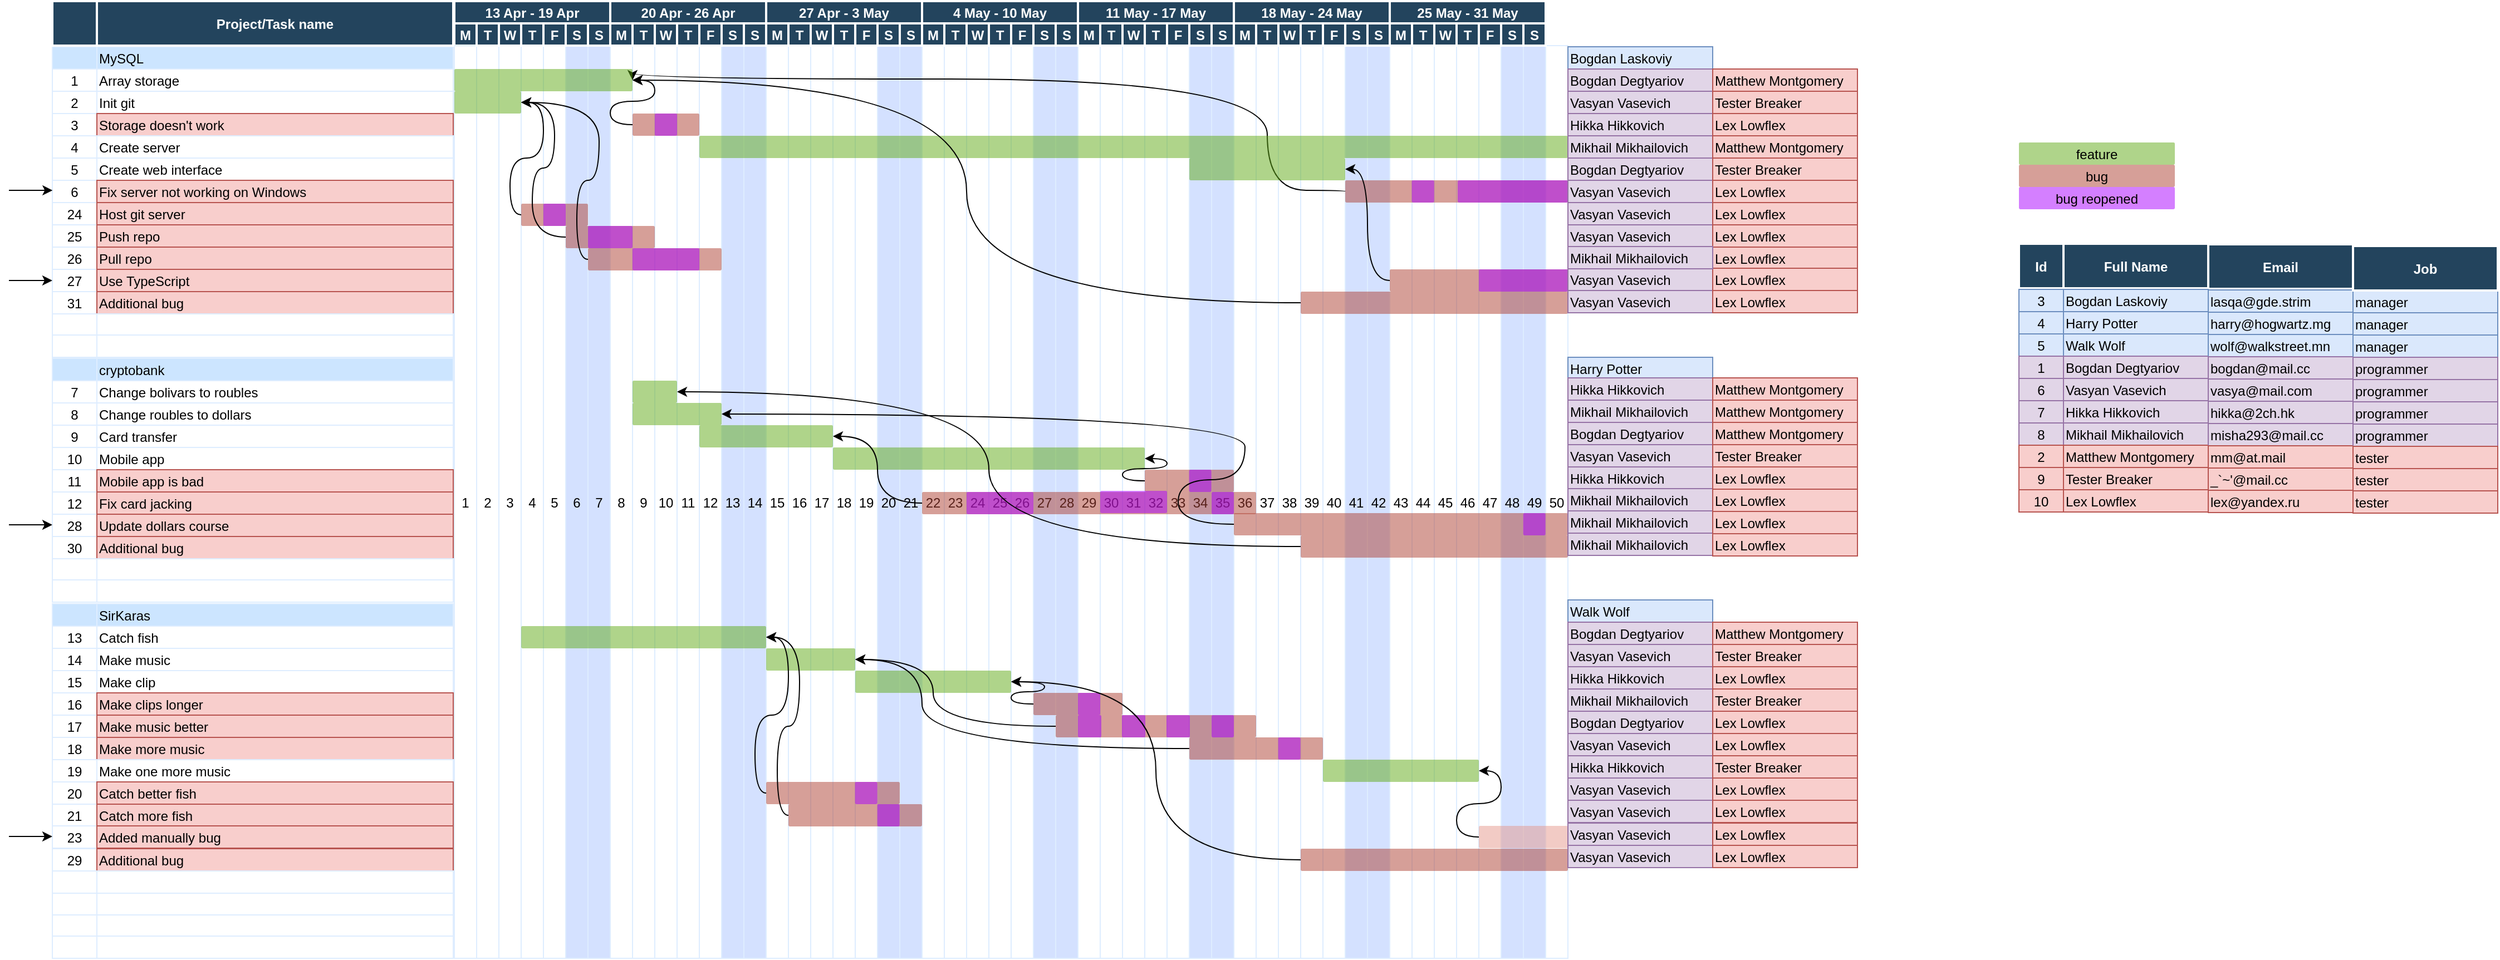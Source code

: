 <mxfile version="10.7.0" type="github"><diagram id="sPiFSer9G3Gj3i5RmoDb" name="Page-1"><mxGraphModel dx="2628" dy="1234" grid="1" gridSize="10" guides="1" tooltips="1" connect="1" arrows="1" fold="1" page="1" pageScale="1" pageWidth="827" pageHeight="1169" math="0" shadow="0"><root><mxCell id="0"/><mxCell id="1" parent="0"/><mxCell id="JUZjat0PNEvbsmvgzNyq-182" value="50" style="strokeColor=#DEEDFF" parent="1" vertex="1"><mxGeometry x="1600" y="60" width="20" height="820" as="geometry"/></mxCell><mxCell id="yR-0nHCI41G1WMCRhAzL-171" value="41" style="strokeColor=#DEEDFF;fillColor=#D4E1FF" parent="1" vertex="1"><mxGeometry x="1420" y="60" width="20" height="820" as="geometry"/></mxCell><mxCell id="yR-0nHCI41G1WMCRhAzL-172" value="42" style="strokeColor=#DEEDFF;fillColor=#D4E1FF" parent="1" vertex="1"><mxGeometry x="1440" y="60" width="20" height="820" as="geometry"/></mxCell><mxCell id="yR-0nHCI41G1WMCRhAzL-173" value="43" style="strokeColor=#DEEDFF" parent="1" vertex="1"><mxGeometry x="1460" y="60" width="20" height="820" as="geometry"/></mxCell><mxCell id="yR-0nHCI41G1WMCRhAzL-174" value="44" style="strokeColor=#DEEDFF" parent="1" vertex="1"><mxGeometry x="1480" y="60" width="20" height="820" as="geometry"/></mxCell><mxCell id="yR-0nHCI41G1WMCRhAzL-175" value="45" style="strokeColor=#DEEDFF" parent="1" vertex="1"><mxGeometry x="1500" y="60" width="20" height="820" as="geometry"/></mxCell><mxCell id="yR-0nHCI41G1WMCRhAzL-176" value="46" style="strokeColor=#DEEDFF" parent="1" vertex="1"><mxGeometry x="1520" y="60" width="20" height="820" as="geometry"/></mxCell><mxCell id="yR-0nHCI41G1WMCRhAzL-177" value="47" style="strokeColor=#DEEDFF" parent="1" vertex="1"><mxGeometry x="1540" y="60" width="20" height="820" as="geometry"/></mxCell><mxCell id="yR-0nHCI41G1WMCRhAzL-178" value="48" style="strokeColor=#DEEDFF;fillColor=#D4E1FF" parent="1" vertex="1"><mxGeometry x="1560" y="60" width="20" height="820" as="geometry"/></mxCell><mxCell id="yR-0nHCI41G1WMCRhAzL-179" value="49" style="strokeColor=#DEEDFF;fillColor=#D4E1FF" parent="1" vertex="1"><mxGeometry x="1580" y="60" width="20" height="820" as="geometry"/></mxCell><mxCell id="JUZjat0PNEvbsmvgzNyq-140" value="2" style="strokeColor=#DEEDFF" parent="1" vertex="1"><mxGeometry x="640" y="60" width="20" height="820" as="geometry"/></mxCell><mxCell id="JUZjat0PNEvbsmvgzNyq-65" value="Full Name" style="fillColor=#23445D;strokeColor=#FFFFFF;strokeWidth=2;fontColor=#FFFFFF;fontStyle=1" parent="1" vertex="1"><mxGeometry x="2065" y="238" width="130" height="40" as="geometry"/></mxCell><mxCell id="JUZjat0PNEvbsmvgzNyq-66" value="Id" style="fillColor=#23445D;strokeColor=#FFFFFF;strokeWidth=2;fontColor=#FFFFFF;fontStyle=1" parent="1" vertex="1"><mxGeometry x="2025.0" y="238" width="40" height="40" as="geometry"/></mxCell><mxCell id="JUZjat0PNEvbsmvgzNyq-78" value="Email" style="fillColor=#23445D;strokeColor=#FFFFFF;strokeWidth=2;fontColor=#FFFFFF;fontStyle=1" parent="1" vertex="1"><mxGeometry x="2195" y="238.5" width="130" height="40" as="geometry"/></mxCell><mxCell id="yR-0nHCI41G1WMCRhAzL-170" value="40" style="strokeColor=#DEEDFF" parent="1" vertex="1"><mxGeometry x="1400" y="60" width="20" height="820" as="geometry"/></mxCell><mxCell id="yR-0nHCI41G1WMCRhAzL-281" value="M" style="fillColor=#23445D;strokeColor=#FFFFFF;strokeWidth=2;fontColor=#FFFFFF;fontStyle=1" parent="1" vertex="1"><mxGeometry x="620.0" y="40.0" width="20" height="20" as="geometry"/></mxCell><mxCell id="yR-0nHCI41G1WMCRhAzL-6" value="1" style="strokeColor=#DEEDFF" parent="1" vertex="1"><mxGeometry x="620" y="60" width="20" height="820" as="geometry"/></mxCell><mxCell id="yR-0nHCI41G1WMCRhAzL-7" value="" style="strokeColor=#DEEDFF;fillColor=#CCE5FF" parent="1" vertex="1"><mxGeometry x="259.0" y="61.0" width="40" height="20" as="geometry"/></mxCell><mxCell id="yR-0nHCI41G1WMCRhAzL-8" value="MySQL" style="align=left;strokeColor=#DEEDFF;fillColor=#CCE5FF" parent="1" vertex="1"><mxGeometry x="299.0" y="61.0" width="320.0" height="20" as="geometry"/></mxCell><mxCell id="yR-0nHCI41G1WMCRhAzL-12" value="1" style="strokeColor=#DEEDFF" parent="1" vertex="1"><mxGeometry x="259.0" y="81.0" width="40" height="20" as="geometry"/></mxCell><mxCell id="yR-0nHCI41G1WMCRhAzL-13" value="Array storage" style="align=left;strokeColor=#DEEDFF" parent="1" vertex="1"><mxGeometry x="299.0" y="81.0" width="320.0" height="20.0" as="geometry"/></mxCell><mxCell id="yR-0nHCI41G1WMCRhAzL-17" value="2" style="strokeColor=#DEEDFF" parent="1" vertex="1"><mxGeometry x="259.0" y="101.0" width="40" height="20" as="geometry"/></mxCell><mxCell id="yR-0nHCI41G1WMCRhAzL-18" value="Init git" style="align=left;strokeColor=#DEEDFF" parent="1" vertex="1"><mxGeometry x="299.0" y="101.0" width="320" height="20" as="geometry"/></mxCell><mxCell id="yR-0nHCI41G1WMCRhAzL-22" value="3" style="strokeColor=#DEEDFF" parent="1" vertex="1"><mxGeometry x="259.0" y="121.0" width="40" height="20" as="geometry"/></mxCell><mxCell id="yR-0nHCI41G1WMCRhAzL-23" value="Storage doesn't work" style="align=left;strokeColor=#b85450;fillColor=#f8cecc;" parent="1" vertex="1"><mxGeometry x="299.0" y="121.0" width="320.0" height="20" as="geometry"/></mxCell><mxCell id="yR-0nHCI41G1WMCRhAzL-27" value="4" style="strokeColor=#DEEDFF" parent="1" vertex="1"><mxGeometry x="259.0" y="141.0" width="40" height="20" as="geometry"/></mxCell><mxCell id="yR-0nHCI41G1WMCRhAzL-28" value="Create server" style="align=left;strokeColor=#DEEDFF" parent="1" vertex="1"><mxGeometry x="299.0" y="141.0" width="320.0" height="20" as="geometry"/></mxCell><mxCell id="yR-0nHCI41G1WMCRhAzL-32" value="5" style="strokeColor=#DEEDFF" parent="1" vertex="1"><mxGeometry x="259.0" y="161.0" width="40" height="20" as="geometry"/></mxCell><mxCell id="yR-0nHCI41G1WMCRhAzL-33" value="Create web interface" style="align=left;strokeColor=#DEEDFF" parent="1" vertex="1"><mxGeometry x="299.0" y="161.0" width="320.0" height="20" as="geometry"/></mxCell><mxCell id="yR-0nHCI41G1WMCRhAzL-37" value="6" style="strokeColor=#DEEDFF" parent="1" vertex="1"><mxGeometry x="259.0" y="181.0" width="40" height="20" as="geometry"/></mxCell><mxCell id="yR-0nHCI41G1WMCRhAzL-38" value="Fix server not working on Windows" style="align=left;strokeColor=#b85450;fillColor=#f8cecc;" parent="1" vertex="1"><mxGeometry x="299.0" y="181.0" width="320.0" height="20" as="geometry"/></mxCell><mxCell id="yR-0nHCI41G1WMCRhAzL-42" value="" style="strokeColor=#DEEDFF;fillColor=#CCE5FF" parent="1" vertex="1"><mxGeometry x="259.0" y="341.0" width="40" height="20" as="geometry"/></mxCell><mxCell id="yR-0nHCI41G1WMCRhAzL-43" value="cryptobank" style="align=left;strokeColor=#DEEDFF;fillColor=#CCE5FF" parent="1" vertex="1"><mxGeometry x="299.0" y="341.0" width="320.0" height="20.0" as="geometry"/></mxCell><mxCell id="yR-0nHCI41G1WMCRhAzL-47" value="7" style="strokeColor=#DEEDFF" parent="1" vertex="1"><mxGeometry x="259.0" y="361.0" width="40" height="20" as="geometry"/></mxCell><mxCell id="yR-0nHCI41G1WMCRhAzL-48" value="Change bolivars to roubles" style="align=left;strokeColor=#DEEDFF" parent="1" vertex="1"><mxGeometry x="299.0" y="361.0" width="320.0" height="20" as="geometry"/></mxCell><mxCell id="yR-0nHCI41G1WMCRhAzL-52" value="8" style="strokeColor=#DEEDFF" parent="1" vertex="1"><mxGeometry x="259.0" y="381.0" width="40" height="20" as="geometry"/></mxCell><mxCell id="yR-0nHCI41G1WMCRhAzL-53" value="Change roubles to dollars" style="align=left;strokeColor=#DEEDFF" parent="1" vertex="1"><mxGeometry x="299.0" y="381.0" width="320.0" height="20" as="geometry"/></mxCell><mxCell id="yR-0nHCI41G1WMCRhAzL-57" value="9" style="strokeColor=#DEEDFF" parent="1" vertex="1"><mxGeometry x="259.0" y="401.0" width="40" height="20" as="geometry"/></mxCell><mxCell id="yR-0nHCI41G1WMCRhAzL-58" value="Card transfer" style="align=left;strokeColor=#DEEDFF" parent="1" vertex="1"><mxGeometry x="299.0" y="401.0" width="320" height="20" as="geometry"/></mxCell><mxCell id="yR-0nHCI41G1WMCRhAzL-62" value="10" style="strokeColor=#DEEDFF" parent="1" vertex="1"><mxGeometry x="259.0" y="421.0" width="40" height="20" as="geometry"/></mxCell><mxCell id="yR-0nHCI41G1WMCRhAzL-63" value="Mobile app" style="align=left;strokeColor=#DEEDFF" parent="1" vertex="1"><mxGeometry x="299.0" y="421.0" width="320" height="20" as="geometry"/></mxCell><mxCell id="yR-0nHCI41G1WMCRhAzL-67" value="11" style="strokeColor=#DEEDFF" parent="1" vertex="1"><mxGeometry x="259.0" y="441.0" width="40" height="20" as="geometry"/></mxCell><mxCell id="yR-0nHCI41G1WMCRhAzL-68" value="Mobile app is bad" style="align=left;strokeColor=#b85450;fillColor=#f8cecc;" parent="1" vertex="1"><mxGeometry x="299.0" y="441.0" width="320.0" height="20" as="geometry"/></mxCell><mxCell id="yR-0nHCI41G1WMCRhAzL-72" value="12" style="strokeColor=#DEEDFF;fillColor=#FFFFFF" parent="1" vertex="1"><mxGeometry x="259" y="461.0" width="40" height="20" as="geometry"/></mxCell><mxCell id="yR-0nHCI41G1WMCRhAzL-73" value="Fix card jacking" style="align=left;strokeColor=#b85450;fillColor=#f8cecc;" parent="1" vertex="1"><mxGeometry x="299" y="461.0" width="320.0" height="20" as="geometry"/></mxCell><mxCell id="yR-0nHCI41G1WMCRhAzL-77" value="" style="strokeColor=#DEEDFF;fillColor=#CCE5FF" parent="1" vertex="1"><mxGeometry x="259" y="561.5" width="40" height="20" as="geometry"/></mxCell><mxCell id="yR-0nHCI41G1WMCRhAzL-78" value="SirKaras" style="align=left;strokeColor=#DEEDFF;fillColor=#CCE5FF" parent="1" vertex="1"><mxGeometry x="299" y="561.5" width="320.0" height="20" as="geometry"/></mxCell><mxCell id="yR-0nHCI41G1WMCRhAzL-82" value="13" style="strokeColor=#DEEDFF" parent="1" vertex="1"><mxGeometry x="259.0" y="581.5" width="40" height="20" as="geometry"/></mxCell><mxCell id="yR-0nHCI41G1WMCRhAzL-83" value="Catch fish" style="align=left;strokeColor=#DEEDFF" parent="1" vertex="1"><mxGeometry x="299.0" y="581.5" width="320.0" height="20" as="geometry"/></mxCell><mxCell id="yR-0nHCI41G1WMCRhAzL-87" value="14" style="strokeColor=#DEEDFF" parent="1" vertex="1"><mxGeometry x="259.0" y="601.5" width="40" height="20" as="geometry"/></mxCell><mxCell id="yR-0nHCI41G1WMCRhAzL-88" value="Make music" style="align=left;strokeColor=#DEEDFF" parent="1" vertex="1"><mxGeometry x="299.0" y="601.5" width="320.0" height="20" as="geometry"/></mxCell><mxCell id="yR-0nHCI41G1WMCRhAzL-92" value="15" style="strokeColor=#DEEDFF" parent="1" vertex="1"><mxGeometry x="259.0" y="621.5" width="40" height="20" as="geometry"/></mxCell><mxCell id="yR-0nHCI41G1WMCRhAzL-93" value="Make clip" style="align=left;strokeColor=#DEEDFF" parent="1" vertex="1"><mxGeometry x="299.0" y="621.5" width="320.0" height="20" as="geometry"/></mxCell><mxCell id="yR-0nHCI41G1WMCRhAzL-97" value="16" style="strokeColor=#DEEDFF" parent="1" vertex="1"><mxGeometry x="259.0" y="641.5" width="40" height="20" as="geometry"/></mxCell><mxCell id="yR-0nHCI41G1WMCRhAzL-98" value="Make clips longer" style="align=left;strokeColor=#b85450;fillColor=#f8cecc;" parent="1" vertex="1"><mxGeometry x="299.0" y="641.5" width="320.0" height="20" as="geometry"/></mxCell><mxCell id="yR-0nHCI41G1WMCRhAzL-102" value="17" style="strokeColor=#DEEDFF" parent="1" vertex="1"><mxGeometry x="259.0" y="661.5" width="40" height="20" as="geometry"/></mxCell><mxCell id="yR-0nHCI41G1WMCRhAzL-103" value="Make music better" style="align=left;strokeColor=#b85450;fillColor=#f8cecc;" parent="1" vertex="1"><mxGeometry x="299.0" y="661.5" width="320.0" height="20" as="geometry"/></mxCell><mxCell id="yR-0nHCI41G1WMCRhAzL-107" value="18" style="strokeColor=#DEEDFF" parent="1" vertex="1"><mxGeometry x="259.0" y="681.5" width="40" height="20" as="geometry"/></mxCell><mxCell id="yR-0nHCI41G1WMCRhAzL-108" value="Make more music" style="align=left;strokeColor=#b85450;fillColor=#f8cecc;" parent="1" vertex="1"><mxGeometry x="299.0" y="681.5" width="320.0" height="20" as="geometry"/></mxCell><mxCell id="yR-0nHCI41G1WMCRhAzL-112" value="19" style="strokeColor=#DEEDFF" parent="1" vertex="1"><mxGeometry x="259.0" y="701.5" width="40" height="20" as="geometry"/></mxCell><mxCell id="yR-0nHCI41G1WMCRhAzL-113" value="Make one more music" style="align=left;strokeColor=#DEEDFF" parent="1" vertex="1"><mxGeometry x="299.0" y="701.5" width="320.0" height="20" as="geometry"/></mxCell><mxCell id="yR-0nHCI41G1WMCRhAzL-117" value="20" style="strokeColor=#DEEDFF" parent="1" vertex="1"><mxGeometry x="259.0" y="721.5" width="40" height="20" as="geometry"/></mxCell><mxCell id="yR-0nHCI41G1WMCRhAzL-118" value="Catch better fish" style="align=left;strokeColor=#b85450;fillColor=#f8cecc;" parent="1" vertex="1"><mxGeometry x="299.0" y="721.5" width="320.0" height="20" as="geometry"/></mxCell><mxCell id="yR-0nHCI41G1WMCRhAzL-122" value="21" style="strokeColor=#DEEDFF" parent="1" vertex="1"><mxGeometry x="259.0" y="741.5" width="40" height="20" as="geometry"/></mxCell><mxCell id="yR-0nHCI41G1WMCRhAzL-123" value="Catch more fish" style="align=left;strokeColor=#b85450;fillColor=#f8cecc;" parent="1" vertex="1"><mxGeometry x="299.0" y="741.5" width="320.0" height="20" as="geometry"/></mxCell><mxCell id="yR-0nHCI41G1WMCRhAzL-127" value="" style="strokeColor=#DEEDFF" parent="1" vertex="1"><mxGeometry x="259.0" y="761.5" width="40" height="20" as="geometry"/></mxCell><mxCell id="yR-0nHCI41G1WMCRhAzL-132" value="" style="strokeColor=#DEEDFF" parent="1" vertex="1"><mxGeometry x="1360.0" y="60.0" width="20" height="520" as="geometry"/></mxCell><mxCell id="yR-0nHCI41G1WMCRhAzL-133" value="3" style="strokeColor=#DEEDFF" parent="1" vertex="1"><mxGeometry x="660" y="60" width="20" height="820" as="geometry"/></mxCell><mxCell id="yR-0nHCI41G1WMCRhAzL-134" value="4" style="strokeColor=#DEEDFF" parent="1" vertex="1"><mxGeometry x="680" y="60" width="20" height="820" as="geometry"/></mxCell><mxCell id="yR-0nHCI41G1WMCRhAzL-135" value="5" style="strokeColor=#DEEDFF" parent="1" vertex="1"><mxGeometry x="700" y="60" width="20" height="820" as="geometry"/></mxCell><mxCell id="yR-0nHCI41G1WMCRhAzL-136" value="6" style="strokeColor=#DEEDFF;fillColor=#D4E1FF" parent="1" vertex="1"><mxGeometry x="720" y="60" width="20" height="820" as="geometry"/></mxCell><mxCell id="yR-0nHCI41G1WMCRhAzL-137" value="7" style="strokeColor=#DEEDFF;fillColor=#D4E1FF" parent="1" vertex="1"><mxGeometry x="740" y="60" width="20" height="820" as="geometry"/></mxCell><mxCell id="yR-0nHCI41G1WMCRhAzL-138" value="8" style="strokeColor=#DEEDFF" parent="1" vertex="1"><mxGeometry x="760" y="60" width="20" height="820" as="geometry"/></mxCell><mxCell id="yR-0nHCI41G1WMCRhAzL-139" value="9" style="strokeColor=#DEEDFF" parent="1" vertex="1"><mxGeometry x="780" y="60" width="20" height="820" as="geometry"/></mxCell><mxCell id="yR-0nHCI41G1WMCRhAzL-140" value="10" style="strokeColor=#DEEDFF" parent="1" vertex="1"><mxGeometry x="800" y="60" width="20" height="820" as="geometry"/></mxCell><mxCell id="yR-0nHCI41G1WMCRhAzL-141" value="11" style="strokeColor=#DEEDFF" parent="1" vertex="1"><mxGeometry x="820" y="60" width="20" height="820" as="geometry"/></mxCell><mxCell id="yR-0nHCI41G1WMCRhAzL-142" value="12" style="strokeColor=#DEEDFF" parent="1" vertex="1"><mxGeometry x="840" y="60" width="20" height="820" as="geometry"/></mxCell><mxCell id="yR-0nHCI41G1WMCRhAzL-143" value="13" style="strokeColor=#DEEDFF;fillColor=#D4E1FF" parent="1" vertex="1"><mxGeometry x="860" y="60" width="20" height="820" as="geometry"/></mxCell><mxCell id="yR-0nHCI41G1WMCRhAzL-144" value="14" style="strokeColor=#DEEDFF;fillColor=#D4E1FF" parent="1" vertex="1"><mxGeometry x="880" y="60" width="20" height="820" as="geometry"/></mxCell><mxCell id="yR-0nHCI41G1WMCRhAzL-145" value="15" style="strokeColor=#DEEDFF" parent="1" vertex="1"><mxGeometry x="900" y="60" width="20" height="820" as="geometry"/></mxCell><mxCell id="yR-0nHCI41G1WMCRhAzL-146" value="16" style="strokeColor=#DEEDFF" parent="1" vertex="1"><mxGeometry x="920" y="60" width="20" height="820" as="geometry"/></mxCell><mxCell id="yR-0nHCI41G1WMCRhAzL-147" value="17" style="strokeColor=#DEEDFF" parent="1" vertex="1"><mxGeometry x="940" y="60" width="20" height="820" as="geometry"/></mxCell><mxCell id="yR-0nHCI41G1WMCRhAzL-148" value="18" style="strokeColor=#DEEDFF" parent="1" vertex="1"><mxGeometry x="960" y="60" width="20" height="820" as="geometry"/></mxCell><mxCell id="yR-0nHCI41G1WMCRhAzL-149" value="19" style="strokeColor=#DEEDFF" parent="1" vertex="1"><mxGeometry x="980" y="60" width="20" height="820" as="geometry"/></mxCell><mxCell id="yR-0nHCI41G1WMCRhAzL-150" value="20" style="strokeColor=#DEEDFF;fillColor=#D4E1FF" parent="1" vertex="1"><mxGeometry x="1000" y="60" width="20" height="820" as="geometry"/></mxCell><mxCell id="yR-0nHCI41G1WMCRhAzL-151" value="21" style="strokeColor=#DEEDFF;fillColor=#D4E1FF" parent="1" vertex="1"><mxGeometry x="1020" y="60" width="20" height="820" as="geometry"/></mxCell><mxCell id="yR-0nHCI41G1WMCRhAzL-152" value="22" style="strokeColor=#DEEDFF" parent="1" vertex="1"><mxGeometry x="1040" y="60" width="20" height="820" as="geometry"/></mxCell><mxCell id="yR-0nHCI41G1WMCRhAzL-153" value="23" style="strokeColor=#DEEDFF" parent="1" vertex="1"><mxGeometry x="1060" y="60" width="20" height="820" as="geometry"/></mxCell><mxCell id="yR-0nHCI41G1WMCRhAzL-154" value="24" style="strokeColor=#DEEDFF" parent="1" vertex="1"><mxGeometry x="1080" y="60" width="20" height="820" as="geometry"/></mxCell><mxCell id="yR-0nHCI41G1WMCRhAzL-155" value="25" style="strokeColor=#DEEDFF" parent="1" vertex="1"><mxGeometry x="1100" y="60" width="20" height="820" as="geometry"/></mxCell><mxCell id="yR-0nHCI41G1WMCRhAzL-156" value="26" style="strokeColor=#DEEDFF" parent="1" vertex="1"><mxGeometry x="1120" y="60" width="20" height="820" as="geometry"/></mxCell><mxCell id="yR-0nHCI41G1WMCRhAzL-157" value="27" style="strokeColor=#DEEDFF;fillColor=#D4E1FF" parent="1" vertex="1"><mxGeometry x="1140" y="60" width="20" height="820" as="geometry"/></mxCell><mxCell id="yR-0nHCI41G1WMCRhAzL-158" value="28" style="strokeColor=#DEEDFF;fillColor=#D4E1FF" parent="1" vertex="1"><mxGeometry x="1160" y="60" width="20" height="820" as="geometry"/></mxCell><mxCell id="yR-0nHCI41G1WMCRhAzL-159" value="29" style="strokeColor=#DEEDFF" parent="1" vertex="1"><mxGeometry x="1180" y="60" width="20" height="820" as="geometry"/></mxCell><mxCell id="yR-0nHCI41G1WMCRhAzL-160" value="30" style="strokeColor=#DEEDFF" parent="1" vertex="1"><mxGeometry x="1200" y="60" width="20" height="820" as="geometry"/></mxCell><mxCell id="yR-0nHCI41G1WMCRhAzL-161" value="31" style="strokeColor=#DEEDFF" parent="1" vertex="1"><mxGeometry x="1220" y="60" width="20" height="820" as="geometry"/></mxCell><mxCell id="yR-0nHCI41G1WMCRhAzL-162" value="32" style="strokeColor=#DEEDFF" parent="1" vertex="1"><mxGeometry x="1240" y="60" width="20" height="820" as="geometry"/></mxCell><mxCell id="yR-0nHCI41G1WMCRhAzL-163" value="33" style="strokeColor=#DEEDFF" parent="1" vertex="1"><mxGeometry x="1260" y="60" width="20" height="820" as="geometry"/></mxCell><mxCell id="yR-0nHCI41G1WMCRhAzL-164" value="34" style="strokeColor=#DEEDFF;fillColor=#D4E1FF" parent="1" vertex="1"><mxGeometry x="1280" y="60" width="20" height="820" as="geometry"/></mxCell><mxCell id="yR-0nHCI41G1WMCRhAzL-165" value="35" style="strokeColor=#DEEDFF;fillColor=#D4E1FF" parent="1" vertex="1"><mxGeometry x="1300" y="60" width="20" height="820" as="geometry"/></mxCell><mxCell id="yR-0nHCI41G1WMCRhAzL-166" value="36" style="strokeColor=#DEEDFF" parent="1" vertex="1"><mxGeometry x="1320" y="60" width="20" height="820" as="geometry"/></mxCell><mxCell id="yR-0nHCI41G1WMCRhAzL-167" value="37" style="strokeColor=#DEEDFF" parent="1" vertex="1"><mxGeometry x="1340" y="60" width="20" height="820" as="geometry"/></mxCell><mxCell id="yR-0nHCI41G1WMCRhAzL-168" value="38" style="strokeColor=#DEEDFF" parent="1" vertex="1"><mxGeometry x="1360" y="60" width="20" height="820" as="geometry"/></mxCell><mxCell id="yR-0nHCI41G1WMCRhAzL-169" value="39" style="strokeColor=#DEEDFF" parent="1" vertex="1"><mxGeometry x="1380" y="60" width="20" height="820" as="geometry"/></mxCell><mxCell id="JUZjat0PNEvbsmvgzNyq-3" style="edgeStyle=orthogonalEdgeStyle;curved=1;orthogonalLoop=1;jettySize=auto;html=1;exitX=0;exitY=0.5;exitDx=0;exitDy=0;entryX=1;entryY=0.5;entryDx=0;entryDy=0;entryPerimeter=0;exitPerimeter=0;" parent="1" source="yR-0nHCI41G1WMCRhAzL-247" target="yR-0nHCI41G1WMCRhAzL-284" edge="1"><mxGeometry relative="1" as="geometry"><Array as="points"><mxPoint x="1350" y="190"/><mxPoint x="1350" y="90"/></Array></mxGeometry></mxCell><mxCell id="yR-0nHCI41G1WMCRhAzL-180" value="Project/Task name" style="fillColor=#23445D;strokeColor=#FFFFFF;strokeWidth=2;fontColor=#FFFFFF;fontStyle=1" parent="1" vertex="1"><mxGeometry x="299.0" y="20" width="320" height="40" as="geometry"/></mxCell><mxCell id="yR-0nHCI41G1WMCRhAzL-181" value="" style="fillColor=#23445D;strokeColor=#FFFFFF;strokeWidth=2;fontColor=#FFFFFF;fontStyle=1" parent="1" vertex="1"><mxGeometry x="259.0" y="20" width="40" height="40" as="geometry"/></mxCell><mxCell id="yR-0nHCI41G1WMCRhAzL-182" value="13 Apr - 19 Apr" style="fillColor=#23445D;strokeColor=#FFFFFF;strokeWidth=2;fontColor=#FFFFFF;fontStyle=1" parent="1" vertex="1"><mxGeometry x="620.0" y="20.0" width="140" height="20" as="geometry"/></mxCell><mxCell id="yR-0nHCI41G1WMCRhAzL-184" value="T" style="fillColor=#23445D;strokeColor=#FFFFFF;strokeWidth=2;fontColor=#FFFFFF;fontStyle=1" parent="1" vertex="1"><mxGeometry x="640.0" y="40.0" width="20" height="20" as="geometry"/></mxCell><mxCell id="yR-0nHCI41G1WMCRhAzL-185" value="W" style="fillColor=#23445D;strokeColor=#FFFFFF;strokeWidth=2;fontColor=#FFFFFF;fontStyle=1" parent="1" vertex="1"><mxGeometry x="660.0" y="40.0" width="20" height="20" as="geometry"/></mxCell><mxCell id="yR-0nHCI41G1WMCRhAzL-186" value="T" style="fillColor=#23445D;strokeColor=#FFFFFF;strokeWidth=2;fontColor=#FFFFFF;fontStyle=1" parent="1" vertex="1"><mxGeometry x="680.0" y="40.0" width="20" height="20" as="geometry"/></mxCell><mxCell id="yR-0nHCI41G1WMCRhAzL-187" value="F" style="fillColor=#23445D;strokeColor=#FFFFFF;strokeWidth=2;fontColor=#FFFFFF;fontStyle=1" parent="1" vertex="1"><mxGeometry x="700.0" y="40.0" width="20" height="20" as="geometry"/></mxCell><mxCell id="yR-0nHCI41G1WMCRhAzL-188" value="S" style="fillColor=#23445D;strokeColor=#FFFFFF;strokeWidth=2;fontColor=#FFFFFF;fontStyle=1" parent="1" vertex="1"><mxGeometry x="720.0" y="40.0" width="20" height="20" as="geometry"/></mxCell><mxCell id="yR-0nHCI41G1WMCRhAzL-189" value="S" style="fillColor=#23445D;strokeColor=#FFFFFF;strokeWidth=2;fontColor=#FFFFFF;fontStyle=1" parent="1" vertex="1"><mxGeometry x="740.0" y="40.0" width="20" height="20" as="geometry"/></mxCell><mxCell id="yR-0nHCI41G1WMCRhAzL-193" value="20 Apr - 26 Apr" style="fillColor=#23445D;strokeColor=#FFFFFF;strokeWidth=2;fontColor=#FFFFFF;fontStyle=1" parent="1" vertex="1"><mxGeometry x="760.0" y="20.0" width="140" height="20" as="geometry"/></mxCell><mxCell id="yR-0nHCI41G1WMCRhAzL-194" value="M" style="fillColor=#23445D;strokeColor=#FFFFFF;strokeWidth=2;fontColor=#FFFFFF;fontStyle=1" parent="1" vertex="1"><mxGeometry x="760.0" y="40.0" width="20" height="20" as="geometry"/></mxCell><mxCell id="yR-0nHCI41G1WMCRhAzL-195" value="T" style="fillColor=#23445D;strokeColor=#FFFFFF;strokeWidth=2;fontColor=#FFFFFF;fontStyle=1" parent="1" vertex="1"><mxGeometry x="780.0" y="40.0" width="20" height="20" as="geometry"/></mxCell><mxCell id="yR-0nHCI41G1WMCRhAzL-196" value="W" style="fillColor=#23445D;strokeColor=#FFFFFF;strokeWidth=2;fontColor=#FFFFFF;fontStyle=1" parent="1" vertex="1"><mxGeometry x="800.0" y="40.0" width="20" height="20" as="geometry"/></mxCell><mxCell id="yR-0nHCI41G1WMCRhAzL-197" value="T" style="fillColor=#23445D;strokeColor=#FFFFFF;strokeWidth=2;fontColor=#FFFFFF;fontStyle=1" parent="1" vertex="1"><mxGeometry x="820.0" y="40.0" width="20" height="20" as="geometry"/></mxCell><mxCell id="yR-0nHCI41G1WMCRhAzL-198" value="F" style="fillColor=#23445D;strokeColor=#FFFFFF;strokeWidth=2;fontColor=#FFFFFF;fontStyle=1" parent="1" vertex="1"><mxGeometry x="840.0" y="40.0" width="20" height="20" as="geometry"/></mxCell><mxCell id="yR-0nHCI41G1WMCRhAzL-199" value="S" style="fillColor=#23445D;strokeColor=#FFFFFF;strokeWidth=2;fontColor=#FFFFFF;fontStyle=1" parent="1" vertex="1"><mxGeometry x="860.0" y="40.0" width="20" height="20" as="geometry"/></mxCell><mxCell id="yR-0nHCI41G1WMCRhAzL-200" value="S" style="fillColor=#23445D;strokeColor=#FFFFFF;strokeWidth=2;fontColor=#FFFFFF;fontStyle=1" parent="1" vertex="1"><mxGeometry x="880.0" y="40.0" width="20" height="20" as="geometry"/></mxCell><mxCell id="yR-0nHCI41G1WMCRhAzL-201" value="27 Apr - 3 May" style="fillColor=#23445D;strokeColor=#FFFFFF;strokeWidth=2;fontColor=#FFFFFF;fontStyle=1" parent="1" vertex="1"><mxGeometry x="900.0" y="20.0" width="140" height="20" as="geometry"/></mxCell><mxCell id="yR-0nHCI41G1WMCRhAzL-202" value="M" style="fillColor=#23445D;strokeColor=#FFFFFF;strokeWidth=2;fontColor=#FFFFFF;fontStyle=1" parent="1" vertex="1"><mxGeometry x="900.0" y="40.0" width="20" height="20" as="geometry"/></mxCell><mxCell id="yR-0nHCI41G1WMCRhAzL-203" value="T" style="fillColor=#23445D;strokeColor=#FFFFFF;strokeWidth=2;fontColor=#FFFFFF;fontStyle=1" parent="1" vertex="1"><mxGeometry x="920.0" y="40.0" width="20" height="20" as="geometry"/></mxCell><mxCell id="yR-0nHCI41G1WMCRhAzL-204" value="W" style="fillColor=#23445D;strokeColor=#FFFFFF;strokeWidth=2;fontColor=#FFFFFF;fontStyle=1" parent="1" vertex="1"><mxGeometry x="940.0" y="40.0" width="20" height="20" as="geometry"/></mxCell><mxCell id="yR-0nHCI41G1WMCRhAzL-205" value="T" style="fillColor=#23445D;strokeColor=#FFFFFF;strokeWidth=2;fontColor=#FFFFFF;fontStyle=1" parent="1" vertex="1"><mxGeometry x="960.0" y="40.0" width="20" height="20" as="geometry"/></mxCell><mxCell id="yR-0nHCI41G1WMCRhAzL-206" value="F" style="fillColor=#23445D;strokeColor=#FFFFFF;strokeWidth=2;fontColor=#FFFFFF;fontStyle=1" parent="1" vertex="1"><mxGeometry x="980.0" y="40.0" width="20" height="20" as="geometry"/></mxCell><mxCell id="yR-0nHCI41G1WMCRhAzL-207" value="S" style="fillColor=#23445D;strokeColor=#FFFFFF;strokeWidth=2;fontColor=#FFFFFF;fontStyle=1" parent="1" vertex="1"><mxGeometry x="1000.0" y="40.0" width="20" height="20" as="geometry"/></mxCell><mxCell id="yR-0nHCI41G1WMCRhAzL-208" value="S" style="fillColor=#23445D;strokeColor=#FFFFFF;strokeWidth=2;fontColor=#FFFFFF;fontStyle=1" parent="1" vertex="1"><mxGeometry x="1020.0" y="40.0" width="20" height="20" as="geometry"/></mxCell><mxCell id="yR-0nHCI41G1WMCRhAzL-209" value="4 May - 10 May" style="fillColor=#23445D;strokeColor=#FFFFFF;strokeWidth=2;fontColor=#FFFFFF;fontStyle=1" parent="1" vertex="1"><mxGeometry x="1040.0" y="20.0" width="140" height="20" as="geometry"/></mxCell><mxCell id="yR-0nHCI41G1WMCRhAzL-210" value="M" style="fillColor=#23445D;strokeColor=#FFFFFF;strokeWidth=2;fontColor=#FFFFFF;fontStyle=1" parent="1" vertex="1"><mxGeometry x="1040.0" y="40.0" width="20" height="20" as="geometry"/></mxCell><mxCell id="yR-0nHCI41G1WMCRhAzL-211" value="T" style="fillColor=#23445D;strokeColor=#FFFFFF;strokeWidth=2;fontColor=#FFFFFF;fontStyle=1" parent="1" vertex="1"><mxGeometry x="1060.0" y="40.0" width="20" height="20" as="geometry"/></mxCell><mxCell id="yR-0nHCI41G1WMCRhAzL-212" value="W" style="fillColor=#23445D;strokeColor=#FFFFFF;strokeWidth=2;fontColor=#FFFFFF;fontStyle=1" parent="1" vertex="1"><mxGeometry x="1080.0" y="40.0" width="20" height="20" as="geometry"/></mxCell><mxCell id="yR-0nHCI41G1WMCRhAzL-213" value="T" style="fillColor=#23445D;strokeColor=#FFFFFF;strokeWidth=2;fontColor=#FFFFFF;fontStyle=1" parent="1" vertex="1"><mxGeometry x="1100.0" y="40.0" width="20" height="20" as="geometry"/></mxCell><mxCell id="yR-0nHCI41G1WMCRhAzL-214" value="F" style="fillColor=#23445D;strokeColor=#FFFFFF;strokeWidth=2;fontColor=#FFFFFF;fontStyle=1" parent="1" vertex="1"><mxGeometry x="1120.0" y="40" width="20" height="20" as="geometry"/></mxCell><mxCell id="yR-0nHCI41G1WMCRhAzL-215" value="S" style="fillColor=#23445D;strokeColor=#FFFFFF;strokeWidth=2;fontColor=#FFFFFF;fontStyle=1" parent="1" vertex="1"><mxGeometry x="1140.0" y="40" width="20" height="20" as="geometry"/></mxCell><mxCell id="yR-0nHCI41G1WMCRhAzL-216" value="S" style="fillColor=#23445D;strokeColor=#FFFFFF;strokeWidth=2;fontColor=#FFFFFF;fontStyle=1" parent="1" vertex="1"><mxGeometry x="1160.0" y="40" width="20" height="20" as="geometry"/></mxCell><mxCell id="yR-0nHCI41G1WMCRhAzL-217" value="11 May - 17 May" style="fillColor=#23445D;strokeColor=#FFFFFF;strokeWidth=2;fontColor=#FFFFFF;fontStyle=1" parent="1" vertex="1"><mxGeometry x="1180.0" y="20.0" width="140" height="20" as="geometry"/></mxCell><mxCell id="yR-0nHCI41G1WMCRhAzL-218" value="M" style="fillColor=#23445D;strokeColor=#FFFFFF;strokeWidth=2;fontColor=#FFFFFF;fontStyle=1" parent="1" vertex="1"><mxGeometry x="1180.0" y="40.0" width="20" height="20" as="geometry"/></mxCell><mxCell id="yR-0nHCI41G1WMCRhAzL-219" value="T" style="fillColor=#23445D;strokeColor=#FFFFFF;strokeWidth=2;fontColor=#FFFFFF;fontStyle=1" parent="1" vertex="1"><mxGeometry x="1200.0" y="40.0" width="20" height="20" as="geometry"/></mxCell><mxCell id="yR-0nHCI41G1WMCRhAzL-220" value="W" style="fillColor=#23445D;strokeColor=#FFFFFF;strokeWidth=2;fontColor=#FFFFFF;fontStyle=1" parent="1" vertex="1"><mxGeometry x="1220.0" y="40.0" width="20" height="20" as="geometry"/></mxCell><mxCell id="yR-0nHCI41G1WMCRhAzL-221" value="T" style="fillColor=#23445D;strokeColor=#FFFFFF;strokeWidth=2;fontColor=#FFFFFF;fontStyle=1" parent="1" vertex="1"><mxGeometry x="1240.0" y="40.0" width="20" height="20" as="geometry"/></mxCell><mxCell id="yR-0nHCI41G1WMCRhAzL-222" value="F" style="fillColor=#23445D;strokeColor=#FFFFFF;strokeWidth=2;fontColor=#FFFFFF;fontStyle=1" parent="1" vertex="1"><mxGeometry x="1260.0" y="40" width="20" height="20" as="geometry"/></mxCell><mxCell id="yR-0nHCI41G1WMCRhAzL-223" value="S" style="fillColor=#23445D;strokeColor=#FFFFFF;strokeWidth=2;fontColor=#FFFFFF;fontStyle=1" parent="1" vertex="1"><mxGeometry x="1280.0" y="40" width="20" height="20" as="geometry"/></mxCell><mxCell id="yR-0nHCI41G1WMCRhAzL-224" value="S" style="fillColor=#23445D;strokeColor=#FFFFFF;strokeWidth=2;fontColor=#FFFFFF;fontStyle=1" parent="1" vertex="1"><mxGeometry x="1300.0" y="40" width="20" height="20" as="geometry"/></mxCell><mxCell id="yR-0nHCI41G1WMCRhAzL-225" value="18 May - 24 May" style="fillColor=#23445D;strokeColor=#FFFFFF;strokeWidth=2;fontColor=#FFFFFF;fontStyle=1" parent="1" vertex="1"><mxGeometry x="1320.0" y="20" width="140" height="20" as="geometry"/></mxCell><mxCell id="yR-0nHCI41G1WMCRhAzL-226" value="M" style="fillColor=#23445D;strokeColor=#FFFFFF;strokeWidth=2;fontColor=#FFFFFF;fontStyle=1" parent="1" vertex="1"><mxGeometry x="1320.0" y="40" width="20" height="20" as="geometry"/></mxCell><mxCell id="yR-0nHCI41G1WMCRhAzL-227" value="T" style="fillColor=#23445D;strokeColor=#FFFFFF;strokeWidth=2;fontColor=#FFFFFF;fontStyle=1" parent="1" vertex="1"><mxGeometry x="1340.0" y="40" width="20" height="20" as="geometry"/></mxCell><mxCell id="yR-0nHCI41G1WMCRhAzL-228" value="W" style="fillColor=#23445D;strokeColor=#FFFFFF;strokeWidth=2;fontColor=#FFFFFF;fontStyle=1" parent="1" vertex="1"><mxGeometry x="1360.0" y="40" width="20" height="20" as="geometry"/></mxCell><mxCell id="yR-0nHCI41G1WMCRhAzL-229" value="T" style="fillColor=#23445D;strokeColor=#FFFFFF;strokeWidth=2;fontColor=#FFFFFF;fontStyle=1" parent="1" vertex="1"><mxGeometry x="1380.0" y="40" width="20" height="20" as="geometry"/></mxCell><mxCell id="yR-0nHCI41G1WMCRhAzL-230" value="F" style="fillColor=#23445D;strokeColor=#FFFFFF;strokeWidth=2;fontColor=#FFFFFF;fontStyle=1" parent="1" vertex="1"><mxGeometry x="1400.0" y="40" width="20" height="20" as="geometry"/></mxCell><mxCell id="yR-0nHCI41G1WMCRhAzL-231" value="S" style="fillColor=#23445D;strokeColor=#FFFFFF;strokeWidth=2;fontColor=#FFFFFF;fontStyle=1" parent="1" vertex="1"><mxGeometry x="1420.0" y="40" width="20" height="20" as="geometry"/></mxCell><mxCell id="yR-0nHCI41G1WMCRhAzL-232" value="S" style="fillColor=#23445D;strokeColor=#FFFFFF;strokeWidth=2;fontColor=#FFFFFF;fontStyle=1" parent="1" vertex="1"><mxGeometry x="1440.0" y="40" width="20" height="20" as="geometry"/></mxCell><mxCell id="yR-0nHCI41G1WMCRhAzL-233" value="25 May - 31 May" style="fillColor=#23445D;strokeColor=#FFFFFF;strokeWidth=2;fontColor=#FFFFFF;fontStyle=1" parent="1" vertex="1"><mxGeometry x="1460.0" y="20.0" width="140" height="20" as="geometry"/></mxCell><mxCell id="yR-0nHCI41G1WMCRhAzL-234" value="M" style="fillColor=#23445D;strokeColor=#FFFFFF;strokeWidth=2;fontColor=#FFFFFF;fontStyle=1" parent="1" vertex="1"><mxGeometry x="1460.0" y="40.0" width="20" height="20" as="geometry"/></mxCell><mxCell id="yR-0nHCI41G1WMCRhAzL-235" value="T" style="fillColor=#23445D;strokeColor=#FFFFFF;strokeWidth=2;fontColor=#FFFFFF;fontStyle=1" parent="1" vertex="1"><mxGeometry x="1480.0" y="40.0" width="20" height="20" as="geometry"/></mxCell><mxCell id="yR-0nHCI41G1WMCRhAzL-236" value="W" style="fillColor=#23445D;strokeColor=#FFFFFF;strokeWidth=2;fontColor=#FFFFFF;fontStyle=1" parent="1" vertex="1"><mxGeometry x="1500.0" y="40.0" width="20" height="20" as="geometry"/></mxCell><mxCell id="yR-0nHCI41G1WMCRhAzL-237" value="T" style="fillColor=#23445D;strokeColor=#FFFFFF;strokeWidth=2;fontColor=#FFFFFF;fontStyle=1" parent="1" vertex="1"><mxGeometry x="1520.0" y="40.0" width="20" height="20" as="geometry"/></mxCell><mxCell id="yR-0nHCI41G1WMCRhAzL-238" value="F" style="fillColor=#23445D;strokeColor=#FFFFFF;strokeWidth=2;fontColor=#FFFFFF;fontStyle=1" parent="1" vertex="1"><mxGeometry x="1540.0" y="40.0" width="20" height="20" as="geometry"/></mxCell><mxCell id="yR-0nHCI41G1WMCRhAzL-239" value="S" style="fillColor=#23445D;strokeColor=#FFFFFF;strokeWidth=2;fontColor=#FFFFFF;fontStyle=1" parent="1" vertex="1"><mxGeometry x="1560.0" y="40.0" width="20" height="20" as="geometry"/></mxCell><mxCell id="yR-0nHCI41G1WMCRhAzL-240" value="S" style="fillColor=#23445D;strokeColor=#FFFFFF;strokeWidth=2;fontColor=#FFFFFF;fontStyle=1" parent="1" vertex="1"><mxGeometry x="1580.0" y="40.0" width="20" height="20" as="geometry"/></mxCell><mxCell id="yR-0nHCI41G1WMCRhAzL-244" value="" style="shape=mxgraph.flowchart.process;fillColor=#60a917;strokeColor=none;strokeWidth=2;opacity=50;fontColor=#ffffff;" parent="1" vertex="1"><mxGeometry x="620" y="101" width="60" height="20" as="geometry"/></mxCell><mxCell id="JUZjat0PNEvbsmvgzNyq-2" style="edgeStyle=orthogonalEdgeStyle;orthogonalLoop=1;jettySize=auto;html=1;exitX=0;exitY=0.5;exitDx=0;exitDy=0;exitPerimeter=0;entryX=1;entryY=0.5;entryDx=0;entryDy=0;entryPerimeter=0;curved=1;" parent="1" source="yR-0nHCI41G1WMCRhAzL-245" target="yR-0nHCI41G1WMCRhAzL-284" edge="1"><mxGeometry relative="1" as="geometry"><Array as="points"><mxPoint x="760" y="131"/><mxPoint x="760" y="110"/><mxPoint x="800" y="110"/><mxPoint x="800" y="91"/></Array></mxGeometry></mxCell><mxCell id="yR-0nHCI41G1WMCRhAzL-245" value="" style="shape=mxgraph.flowchart.process;fillColor=#AE4132;strokeColor=none;strokeWidth=2;opacity=50" parent="1" vertex="1"><mxGeometry x="780" y="121" width="60" height="20" as="geometry"/></mxCell><mxCell id="yR-0nHCI41G1WMCRhAzL-246" value="" style="shape=mxgraph.flowchart.process;fillColor=#60a917;strokeColor=none;strokeWidth=2;opacity=50;fontColor=#ffffff;" parent="1" vertex="1"><mxGeometry x="1280" y="161" width="140" height="20" as="geometry"/></mxCell><mxCell id="yR-0nHCI41G1WMCRhAzL-247" value="" style="shape=mxgraph.flowchart.process;fillColor=#AE4132;strokeColor=none;strokeWidth=2;opacity=50" parent="1" vertex="1"><mxGeometry x="1420" y="181" width="200" height="20" as="geometry"/></mxCell><mxCell id="yR-0nHCI41G1WMCRhAzL-251" value="" style="shape=mxgraph.flowchart.process;fillColor=#60a917;strokeColor=none;strokeWidth=2;opacity=50;fontColor=#ffffff;" parent="1" vertex="1"><mxGeometry x="840" y="141" width="780" height="20" as="geometry"/></mxCell><mxCell id="yR-0nHCI41G1WMCRhAzL-254" value="" style="shape=mxgraph.flowchart.process;fillColor=#60a917;strokeColor=none;strokeWidth=2;opacity=50;fontColor=#ffffff;" parent="1" vertex="1"><mxGeometry x="780.0" y="361.0" width="40" height="20.0" as="geometry"/></mxCell><mxCell id="yR-0nHCI41G1WMCRhAzL-256" value="" style="shape=mxgraph.flowchart.process;fillColor=#60a917;strokeColor=none;strokeWidth=2;opacity=50;fontColor=#ffffff;" parent="1" vertex="1"><mxGeometry x="780" y="381" width="80" height="20" as="geometry"/></mxCell><mxCell id="yR-0nHCI41G1WMCRhAzL-257" value="" style="shape=mxgraph.flowchart.process;fillColor=#60a917;strokeColor=none;strokeWidth=2;opacity=50;fontColor=#ffffff;" parent="1" vertex="1"><mxGeometry x="840" y="401" width="120" height="20" as="geometry"/></mxCell><mxCell id="yR-0nHCI41G1WMCRhAzL-258" value="" style="shape=mxgraph.flowchart.process;fillColor=#60a917;strokeColor=none;strokeWidth=2;opacity=50;fontColor=#ffffff;" parent="1" vertex="1"><mxGeometry x="960.0" y="421.0" width="280.0" height="20.0" as="geometry"/></mxCell><mxCell id="JUZjat0PNEvbsmvgzNyq-4" style="edgeStyle=orthogonalEdgeStyle;curved=1;orthogonalLoop=1;jettySize=auto;html=1;exitX=0;exitY=0.5;exitDx=0;exitDy=0;exitPerimeter=0;entryX=1;entryY=0.5;entryDx=0;entryDy=0;entryPerimeter=0;" parent="1" source="yR-0nHCI41G1WMCRhAzL-259" target="yR-0nHCI41G1WMCRhAzL-258" edge="1"><mxGeometry relative="1" as="geometry"><Array as="points"><mxPoint x="1220" y="451"/><mxPoint x="1220" y="440"/><mxPoint x="1260" y="440"/><mxPoint x="1260" y="431"/></Array></mxGeometry></mxCell><mxCell id="yR-0nHCI41G1WMCRhAzL-259" value="" style="shape=mxgraph.flowchart.process;fillColor=#AE4132;strokeColor=none;strokeWidth=2;opacity=50" parent="1" vertex="1"><mxGeometry x="1240.0" y="441.0" width="80.0" height="20.0" as="geometry"/></mxCell><mxCell id="JUZjat0PNEvbsmvgzNyq-91" style="edgeStyle=orthogonalEdgeStyle;curved=1;orthogonalLoop=1;jettySize=auto;html=1;exitX=0;exitY=0.5;exitDx=0;exitDy=0;exitPerimeter=0;entryX=1;entryY=0.5;entryDx=0;entryDy=0;entryPerimeter=0;fontColor=#000000;" parent="1" source="yR-0nHCI41G1WMCRhAzL-260" target="yR-0nHCI41G1WMCRhAzL-257" edge="1"><mxGeometry relative="1" as="geometry"/></mxCell><mxCell id="yR-0nHCI41G1WMCRhAzL-260" value="" style="shape=mxgraph.flowchart.process;fillColor=#AE4132;strokeColor=none;strokeWidth=2;opacity=50" parent="1" vertex="1"><mxGeometry x="1040" y="461" width="300" height="20" as="geometry"/></mxCell><mxCell id="yR-0nHCI41G1WMCRhAzL-261" value="" style="shape=mxgraph.flowchart.process;fillColor=#60a917;strokeColor=none;strokeWidth=2;opacity=50;fontColor=#ffffff;" parent="1" vertex="1"><mxGeometry x="680.0" y="581.5" width="220.0" height="20.0" as="geometry"/></mxCell><mxCell id="yR-0nHCI41G1WMCRhAzL-262" value="" style="shape=mxgraph.flowchart.process;fillColor=#60a917;strokeColor=none;strokeWidth=2;opacity=50;fontColor=#ffffff;" parent="1" vertex="1"><mxGeometry x="900.0" y="601.5" width="80.0" height="20.0" as="geometry"/></mxCell><mxCell id="yR-0nHCI41G1WMCRhAzL-263" value="" style="shape=mxgraph.flowchart.process;fillColor=#60a917;strokeColor=none;strokeWidth=2;opacity=50;fontColor=#ffffff;" parent="1" vertex="1"><mxGeometry x="980" y="621.5" width="140" height="20" as="geometry"/></mxCell><mxCell id="JUZjat0PNEvbsmvgzNyq-7" style="edgeStyle=orthogonalEdgeStyle;curved=1;orthogonalLoop=1;jettySize=auto;html=1;exitX=0;exitY=0.5;exitDx=0;exitDy=0;exitPerimeter=0;entryX=1;entryY=0.5;entryDx=0;entryDy=0;entryPerimeter=0;" parent="1" source="yR-0nHCI41G1WMCRhAzL-264" target="yR-0nHCI41G1WMCRhAzL-263" edge="1"><mxGeometry relative="1" as="geometry"><Array as="points"><mxPoint x="1120" y="651.5"/><mxPoint x="1120" y="640.5"/><mxPoint x="1150" y="640.5"/><mxPoint x="1150" y="631.5"/></Array></mxGeometry></mxCell><mxCell id="yR-0nHCI41G1WMCRhAzL-264" value="" style="shape=mxgraph.flowchart.process;fillColor=#AE4132;strokeColor=none;strokeWidth=2;opacity=50" parent="1" vertex="1"><mxGeometry x="1140" y="641.5" width="80" height="20" as="geometry"/></mxCell><mxCell id="JUZjat0PNEvbsmvgzNyq-8" style="edgeStyle=orthogonalEdgeStyle;curved=1;orthogonalLoop=1;jettySize=auto;html=1;exitX=0;exitY=0.5;exitDx=0;exitDy=0;exitPerimeter=0;entryX=1;entryY=0.5;entryDx=0;entryDy=0;entryPerimeter=0;" parent="1" source="yR-0nHCI41G1WMCRhAzL-265" target="yR-0nHCI41G1WMCRhAzL-262" edge="1"><mxGeometry relative="1" as="geometry"><Array as="points"><mxPoint x="1050" y="671.5"/><mxPoint x="1050" y="611.5"/></Array></mxGeometry></mxCell><mxCell id="yR-0nHCI41G1WMCRhAzL-265" value="" style="shape=mxgraph.flowchart.process;fillColor=#AE4132;strokeColor=none;strokeWidth=2;opacity=50" parent="1" vertex="1"><mxGeometry x="1160" y="661.5" width="180" height="20" as="geometry"/></mxCell><mxCell id="JUZjat0PNEvbsmvgzNyq-9" style="edgeStyle=orthogonalEdgeStyle;curved=1;orthogonalLoop=1;jettySize=auto;html=1;exitX=0;exitY=0.5;exitDx=0;exitDy=0;exitPerimeter=0;entryX=1;entryY=0.5;entryDx=0;entryDy=0;entryPerimeter=0;" parent="1" source="yR-0nHCI41G1WMCRhAzL-266" target="yR-0nHCI41G1WMCRhAzL-262" edge="1"><mxGeometry relative="1" as="geometry"><Array as="points"><mxPoint x="1040" y="691.5"/><mxPoint x="1040" y="611.5"/></Array></mxGeometry></mxCell><mxCell id="yR-0nHCI41G1WMCRhAzL-266" value="" style="shape=mxgraph.flowchart.process;fillColor=#AE4132;strokeColor=none;strokeWidth=2;opacity=50" parent="1" vertex="1"><mxGeometry x="1280" y="681.5" width="120" height="20" as="geometry"/></mxCell><mxCell id="yR-0nHCI41G1WMCRhAzL-284" value="" style="shape=mxgraph.flowchart.process;fillColor=#60a917;strokeColor=none;strokeWidth=2;opacity=50;fontColor=#ffffff;" parent="1" vertex="1"><mxGeometry x="620" y="81" width="160" height="20" as="geometry"/></mxCell><mxCell id="JUZjat0PNEvbsmvgzNyq-1" value="" style="shape=mxgraph.flowchart.process;fillColor=#60a917;strokeColor=none;strokeWidth=2;opacity=50;fontColor=#ffffff;" parent="1" vertex="1"><mxGeometry x="1400" y="701.5" width="140" height="20" as="geometry"/></mxCell><mxCell id="JUZjat0PNEvbsmvgzNyq-10" value="" style="shape=mxgraph.flowchart.process;fillColor=#aa00ff;strokeColor=none;strokeWidth=2;opacity=50;fontColor=#ffffff;" parent="1" vertex="1"><mxGeometry x="800" y="121" width="20" height="20" as="geometry"/></mxCell><mxCell id="JUZjat0PNEvbsmvgzNyq-11" value="" style="shape=mxgraph.flowchart.process;fillColor=#aa00ff;strokeColor=none;strokeWidth=2;opacity=50;fontColor=#ffffff;" parent="1" vertex="1"><mxGeometry x="1300" y="461" width="20" height="20" as="geometry"/></mxCell><mxCell id="JUZjat0PNEvbsmvgzNyq-12" value="" style="shape=mxgraph.flowchart.process;fillColor=#aa00ff;strokeColor=none;strokeWidth=2;opacity=50;fontColor=#ffffff;" parent="1" vertex="1"><mxGeometry x="1279.833" y="441" width="20" height="20" as="geometry"/></mxCell><mxCell id="JUZjat0PNEvbsmvgzNyq-13" value="" style="shape=mxgraph.flowchart.process;fillColor=#aa00ff;strokeColor=none;strokeWidth=2;opacity=50;fontColor=#ffffff;" parent="1" vertex="1"><mxGeometry x="1521" y="181" width="99" height="20" as="geometry"/></mxCell><mxCell id="JUZjat0PNEvbsmvgzNyq-14" value="" style="shape=mxgraph.flowchart.process;fillColor=#aa00ff;strokeColor=none;strokeWidth=2;opacity=50;fontColor=#ffffff;" parent="1" vertex="1"><mxGeometry x="1180" y="641.5" width="20" height="20" as="geometry"/></mxCell><mxCell id="JUZjat0PNEvbsmvgzNyq-15" value="" style="shape=mxgraph.flowchart.process;fillColor=#aa00ff;strokeColor=none;strokeWidth=2;opacity=50;fontColor=#ffffff;" parent="1" vertex="1"><mxGeometry x="1300" y="661.5" width="20" height="20" as="geometry"/></mxCell><mxCell id="JUZjat0PNEvbsmvgzNyq-16" value="" style="shape=mxgraph.flowchart.process;fillColor=#aa00ff;strokeColor=none;strokeWidth=2;opacity=50;fontColor=#ffffff;" parent="1" vertex="1"><mxGeometry x="1359.833" y="681.5" width="20" height="20" as="geometry"/></mxCell><mxCell id="JUZjat0PNEvbsmvgzNyq-17" value="" style="shape=mxgraph.flowchart.process;fillColor=#aa00ff;strokeColor=none;strokeWidth=2;opacity=50;fontColor=#ffffff;" parent="1" vertex="1"><mxGeometry x="1479.833" y="181" width="20" height="20" as="geometry"/></mxCell><mxCell id="JUZjat0PNEvbsmvgzNyq-18" value="" style="shape=mxgraph.flowchart.process;fillColor=#aa00ff;strokeColor=none;strokeWidth=2;opacity=50;fontColor=#ffffff;" parent="1" vertex="1"><mxGeometry x="1200" y="460" width="60" height="20" as="geometry"/></mxCell><mxCell id="JUZjat0PNEvbsmvgzNyq-19" value="" style="shape=mxgraph.flowchart.process;fillColor=#aa00ff;strokeColor=none;strokeWidth=2;opacity=50;fontColor=#ffffff;" parent="1" vertex="1"><mxGeometry x="1080" y="461" width="60" height="20" as="geometry"/></mxCell><mxCell id="JUZjat0PNEvbsmvgzNyq-20" value="" style="shape=mxgraph.flowchart.process;fillColor=#aa00ff;strokeColor=none;strokeWidth=2;opacity=50;fontColor=#ffffff;" parent="1" vertex="1"><mxGeometry x="1180" y="661.5" width="21" height="20" as="geometry"/></mxCell><mxCell id="JUZjat0PNEvbsmvgzNyq-21" value="" style="shape=mxgraph.flowchart.process;fillColor=#aa00ff;strokeColor=none;strokeWidth=2;opacity=50;fontColor=#ffffff;" parent="1" vertex="1"><mxGeometry x="1219.5" y="661.5" width="21" height="20" as="geometry"/></mxCell><mxCell id="JUZjat0PNEvbsmvgzNyq-22" value="" style="shape=mxgraph.flowchart.process;fillColor=#aa00ff;strokeColor=none;strokeWidth=2;opacity=50;fontColor=#ffffff;" parent="1" vertex="1"><mxGeometry x="1259.5" y="661.5" width="21" height="20" as="geometry"/></mxCell><mxCell id="JUZjat0PNEvbsmvgzNyq-23" value="feature" style="shape=mxgraph.flowchart.process;fillColor=#60a917;strokeColor=none;strokeWidth=2;opacity=50;fontColor=#000000;" parent="1" vertex="1"><mxGeometry x="2025" y="147" width="140" height="20" as="geometry"/></mxCell><mxCell id="JUZjat0PNEvbsmvgzNyq-24" value="bug" style="shape=mxgraph.flowchart.process;fillColor=#AE4132;strokeColor=none;strokeWidth=2;opacity=50;fontColor=#000000;" parent="1" vertex="1"><mxGeometry x="2025" y="167" width="140" height="20" as="geometry"/></mxCell><mxCell id="JUZjat0PNEvbsmvgzNyq-26" value="bug reopened" style="shape=mxgraph.flowchart.process;fillColor=#aa00ff;strokeColor=none;strokeWidth=2;opacity=50;fontColor=#000000;" parent="1" vertex="1"><mxGeometry x="2025" y="187" width="140" height="20" as="geometry"/></mxCell><mxCell id="JUZjat0PNEvbsmvgzNyq-47" value="3" style="strokeColor=#6c8ebf;fillColor=#dae8fc;" parent="1" vertex="1"><mxGeometry x="2025.0" y="279.0" width="40" height="20" as="geometry"/></mxCell><mxCell id="JUZjat0PNEvbsmvgzNyq-48" value="Bogdan Laskoviy" style="align=left;strokeColor=#6c8ebf;fillColor=#dae8fc;" parent="1" vertex="1"><mxGeometry x="2065" y="279" width="130" height="20" as="geometry"/></mxCell><mxCell id="JUZjat0PNEvbsmvgzNyq-49" value="4" style="strokeColor=#6c8ebf;fillColor=#dae8fc;" parent="1" vertex="1"><mxGeometry x="2025.0" y="299.0" width="40" height="20" as="geometry"/></mxCell><mxCell id="JUZjat0PNEvbsmvgzNyq-50" value="Harry Potter" style="align=left;strokeColor=#6c8ebf;fillColor=#dae8fc;" parent="1" vertex="1"><mxGeometry x="2065" y="299" width="130" height="20" as="geometry"/></mxCell><mxCell id="JUZjat0PNEvbsmvgzNyq-51" value="5" style="strokeColor=#6c8ebf;fillColor=#dae8fc;" parent="1" vertex="1"><mxGeometry x="2025.0" y="319.0" width="40" height="20" as="geometry"/></mxCell><mxCell id="JUZjat0PNEvbsmvgzNyq-52" value="Walk Wolf" style="align=left;strokeColor=#6c8ebf;fillColor=#dae8fc;" parent="1" vertex="1"><mxGeometry x="2065" y="319" width="130" height="20" as="geometry"/></mxCell><mxCell id="JUZjat0PNEvbsmvgzNyq-53" value="1" style="strokeColor=#9673a6;fillColor=#e1d5e7;" parent="1" vertex="1"><mxGeometry x="2025" y="339.0" width="40" height="20" as="geometry"/></mxCell><mxCell id="JUZjat0PNEvbsmvgzNyq-54" value="Bogdan Degtyariov" style="align=left;strokeColor=#9673a6;fillColor=#e1d5e7;" parent="1" vertex="1"><mxGeometry x="2065" y="339" width="130" height="20" as="geometry"/></mxCell><mxCell id="JUZjat0PNEvbsmvgzNyq-55" value="6" style="strokeColor=#9673a6;fillColor=#e1d5e7;" parent="1" vertex="1"><mxGeometry x="2025" y="359.0" width="40" height="20" as="geometry"/></mxCell><mxCell id="JUZjat0PNEvbsmvgzNyq-56" value="Vasyan Vasevich" style="align=left;strokeColor=#9673a6;fillColor=#e1d5e7;" parent="1" vertex="1"><mxGeometry x="2065" y="359" width="130" height="20" as="geometry"/></mxCell><mxCell id="JUZjat0PNEvbsmvgzNyq-57" value="7" style="strokeColor=#9673a6;fillColor=#e1d5e7;" parent="1" vertex="1"><mxGeometry x="2025.0" y="379.0" width="40" height="20" as="geometry"/></mxCell><mxCell id="JUZjat0PNEvbsmvgzNyq-58" value="Hikka Hikkovich" style="align=left;strokeColor=#9673a6;fillColor=#e1d5e7;" parent="1" vertex="1"><mxGeometry x="2065" y="379" width="130" height="20" as="geometry"/></mxCell><mxCell id="JUZjat0PNEvbsmvgzNyq-59" value="8" style="strokeColor=#9673a6;fillColor=#e1d5e7;" parent="1" vertex="1"><mxGeometry x="2025.0" y="399.0" width="40" height="20" as="geometry"/></mxCell><mxCell id="JUZjat0PNEvbsmvgzNyq-60" value="Mikhail Mikhailovich" style="align=left;strokeColor=#9673a6;fillColor=#e1d5e7;" parent="1" vertex="1"><mxGeometry x="2065" y="399" width="130" height="20" as="geometry"/></mxCell><mxCell id="JUZjat0PNEvbsmvgzNyq-61" value="2" style="strokeColor=#b85450;fillColor=#f8cecc;" parent="1" vertex="1"><mxGeometry x="2025.0" y="419.0" width="40" height="20" as="geometry"/></mxCell><mxCell id="JUZjat0PNEvbsmvgzNyq-62" value="Matthew Montgomery" style="align=left;strokeColor=#b85450;fillColor=#f8cecc;" parent="1" vertex="1"><mxGeometry x="2065" y="419" width="130" height="20" as="geometry"/></mxCell><mxCell id="JUZjat0PNEvbsmvgzNyq-63" value="9" style="strokeColor=#b85450;fillColor=#f8cecc;" parent="1" vertex="1"><mxGeometry x="2025.0" y="439.0" width="40" height="20" as="geometry"/></mxCell><mxCell id="JUZjat0PNEvbsmvgzNyq-64" value="Tester Breaker" style="align=left;strokeColor=#b85450;fillColor=#f8cecc;" parent="1" vertex="1"><mxGeometry x="2065" y="439" width="130" height="20" as="geometry"/></mxCell><mxCell id="JUZjat0PNEvbsmvgzNyq-67" value="10" style="strokeColor=#b85450;fillColor=#f8cecc;" parent="1" vertex="1"><mxGeometry x="2025.0" y="459.0" width="40" height="20" as="geometry"/></mxCell><mxCell id="JUZjat0PNEvbsmvgzNyq-68" value="Lex Lowflex" style="align=left;strokeColor=#b85450;fillColor=#f8cecc;" parent="1" vertex="1"><mxGeometry x="2065" y="459" width="130" height="20" as="geometry"/></mxCell><mxCell id="JUZjat0PNEvbsmvgzNyq-69" value="lasqa@gde.strim" style="align=left;strokeColor=#6c8ebf;fillColor=#dae8fc;" parent="1" vertex="1"><mxGeometry x="2195" y="279.5" width="130" height="20" as="geometry"/></mxCell><mxCell id="JUZjat0PNEvbsmvgzNyq-70" value="harry@hogwartz.mg" style="align=left;strokeColor=#6c8ebf;fillColor=#dae8fc;" parent="1" vertex="1"><mxGeometry x="2195" y="299.5" width="130" height="20" as="geometry"/></mxCell><mxCell id="JUZjat0PNEvbsmvgzNyq-71" value="wolf@walkstreet.mn" style="align=left;strokeColor=#6c8ebf;fillColor=#dae8fc;" parent="1" vertex="1"><mxGeometry x="2195" y="319.5" width="130" height="20" as="geometry"/></mxCell><mxCell id="JUZjat0PNEvbsmvgzNyq-72" value="bogdan@mail.cc" style="align=left;strokeColor=#9673a6;fillColor=#e1d5e7;" parent="1" vertex="1"><mxGeometry x="2195" y="339.5" width="130" height="20" as="geometry"/></mxCell><mxCell id="JUZjat0PNEvbsmvgzNyq-73" value="vasya@mail.com" style="align=left;strokeColor=#9673a6;fillColor=#e1d5e7;" parent="1" vertex="1"><mxGeometry x="2195" y="359.5" width="130" height="20" as="geometry"/></mxCell><mxCell id="JUZjat0PNEvbsmvgzNyq-74" value="hikka@2ch.hk" style="align=left;strokeColor=#9673a6;fillColor=#e1d5e7;" parent="1" vertex="1"><mxGeometry x="2195" y="379.5" width="130" height="20" as="geometry"/></mxCell><mxCell id="JUZjat0PNEvbsmvgzNyq-75" value="misha293@mail.cc" style="align=left;strokeColor=#9673a6;fillColor=#e1d5e7;" parent="1" vertex="1"><mxGeometry x="2195" y="399.5" width="130" height="20" as="geometry"/></mxCell><mxCell id="JUZjat0PNEvbsmvgzNyq-76" value="mm@at.mail" style="align=left;strokeColor=#b85450;fillColor=#f8cecc;" parent="1" vertex="1"><mxGeometry x="2195" y="419.5" width="130" height="20" as="geometry"/></mxCell><mxCell id="JUZjat0PNEvbsmvgzNyq-77" value="_`~'@mail.cc" style="align=left;strokeColor=#b85450;fillColor=#f8cecc;" parent="1" vertex="1"><mxGeometry x="2195" y="439.5" width="130" height="20" as="geometry"/></mxCell><mxCell id="JUZjat0PNEvbsmvgzNyq-79" value="lex@yandex.ru" style="align=left;strokeColor=#b85450;fillColor=#f8cecc;" parent="1" vertex="1"><mxGeometry x="2195" y="459.5" width="130" height="20" as="geometry"/></mxCell><mxCell id="JUZjat0PNEvbsmvgzNyq-80" value="manager" style="align=left;strokeColor=#6c8ebf;fillColor=#dae8fc;" parent="1" vertex="1"><mxGeometry x="2325" y="280" width="130" height="20" as="geometry"/></mxCell><mxCell id="JUZjat0PNEvbsmvgzNyq-81" value="manager" style="align=left;strokeColor=#6c8ebf;fillColor=#dae8fc;" parent="1" vertex="1"><mxGeometry x="2325" y="300" width="130" height="20" as="geometry"/></mxCell><mxCell id="JUZjat0PNEvbsmvgzNyq-82" value="manager" style="align=left;strokeColor=#6c8ebf;fillColor=#dae8fc;" parent="1" vertex="1"><mxGeometry x="2325" y="320" width="130" height="20" as="geometry"/></mxCell><mxCell id="JUZjat0PNEvbsmvgzNyq-83" value="programmer" style="align=left;strokeColor=#9673a6;fillColor=#e1d5e7;" parent="1" vertex="1"><mxGeometry x="2325" y="340" width="130" height="20" as="geometry"/></mxCell><mxCell id="JUZjat0PNEvbsmvgzNyq-84" value="programmer" style="align=left;strokeColor=#9673a6;fillColor=#e1d5e7;" parent="1" vertex="1"><mxGeometry x="2325" y="360" width="130" height="20" as="geometry"/></mxCell><mxCell id="JUZjat0PNEvbsmvgzNyq-85" value="programmer" style="align=left;strokeColor=#9673a6;fillColor=#e1d5e7;" parent="1" vertex="1"><mxGeometry x="2325" y="380" width="130" height="20" as="geometry"/></mxCell><mxCell id="JUZjat0PNEvbsmvgzNyq-86" value="programmer" style="align=left;strokeColor=#9673a6;fillColor=#e1d5e7;" parent="1" vertex="1"><mxGeometry x="2325" y="400" width="130" height="20" as="geometry"/></mxCell><mxCell id="JUZjat0PNEvbsmvgzNyq-87" value="tester" style="align=left;strokeColor=#b85450;fillColor=#f8cecc;" parent="1" vertex="1"><mxGeometry x="2325" y="420" width="130" height="20" as="geometry"/></mxCell><mxCell id="JUZjat0PNEvbsmvgzNyq-88" value="tester" style="align=left;strokeColor=#b85450;fillColor=#f8cecc;" parent="1" vertex="1"><mxGeometry x="2325" y="440" width="130" height="20" as="geometry"/></mxCell><mxCell id="JUZjat0PNEvbsmvgzNyq-89" value="Job" style="fillColor=#23445D;strokeColor=#FFFFFF;strokeWidth=2;fontColor=#FFFFFF;fontStyle=1" parent="1" vertex="1"><mxGeometry x="2325" y="240" width="130" height="40" as="geometry"/></mxCell><mxCell id="JUZjat0PNEvbsmvgzNyq-90" value="tester" style="align=left;strokeColor=#b85450;fillColor=#f8cecc;" parent="1" vertex="1"><mxGeometry x="2325" y="460" width="130" height="20" as="geometry"/></mxCell><mxCell id="JUZjat0PNEvbsmvgzNyq-98" style="edgeStyle=orthogonalEdgeStyle;curved=1;orthogonalLoop=1;jettySize=auto;html=1;exitX=0;exitY=0.5;exitDx=0;exitDy=0;exitPerimeter=0;entryX=1;entryY=0.5;entryDx=0;entryDy=0;entryPerimeter=0;fontColor=#000000;" parent="1" source="JUZjat0PNEvbsmvgzNyq-92" target="yR-0nHCI41G1WMCRhAzL-261" edge="1"><mxGeometry relative="1" as="geometry"><Array as="points"><mxPoint x="890" y="731.5"/><mxPoint x="890" y="661.5"/><mxPoint x="920" y="661.5"/><mxPoint x="920" y="591.5"/></Array></mxGeometry></mxCell><mxCell id="JUZjat0PNEvbsmvgzNyq-92" value="" style="shape=mxgraph.flowchart.process;fillColor=#AE4132;strokeColor=none;strokeWidth=2;opacity=50" parent="1" vertex="1"><mxGeometry x="900" y="721.5" width="120" height="20" as="geometry"/></mxCell><mxCell id="JUZjat0PNEvbsmvgzNyq-93" value="" style="shape=mxgraph.flowchart.process;fillColor=#aa00ff;strokeColor=none;strokeWidth=2;opacity=50;fontColor=#ffffff;" parent="1" vertex="1"><mxGeometry x="979.833" y="721.5" width="20" height="20" as="geometry"/></mxCell><mxCell id="JUZjat0PNEvbsmvgzNyq-99" style="edgeStyle=orthogonalEdgeStyle;curved=1;orthogonalLoop=1;jettySize=auto;html=1;exitX=0;exitY=0.5;exitDx=0;exitDy=0;exitPerimeter=0;entryX=1;entryY=0.5;entryDx=0;entryDy=0;entryPerimeter=0;fontColor=#000000;" parent="1" source="JUZjat0PNEvbsmvgzNyq-94" target="yR-0nHCI41G1WMCRhAzL-261" edge="1"><mxGeometry relative="1" as="geometry"><Array as="points"><mxPoint x="910" y="751.5"/><mxPoint x="910" y="671.5"/><mxPoint x="930" y="671.5"/><mxPoint x="930" y="591.5"/></Array></mxGeometry></mxCell><mxCell id="JUZjat0PNEvbsmvgzNyq-94" value="" style="shape=mxgraph.flowchart.process;fillColor=#AE4132;strokeColor=none;strokeWidth=2;opacity=50" parent="1" vertex="1"><mxGeometry x="920" y="741.5" width="120" height="20" as="geometry"/></mxCell><mxCell id="JUZjat0PNEvbsmvgzNyq-95" value="" style="shape=mxgraph.flowchart.process;fillColor=#aa00ff;strokeColor=none;strokeWidth=2;opacity=50;fontColor=#ffffff;" parent="1" vertex="1"><mxGeometry x="999.833" y="741.5" width="20" height="20" as="geometry"/></mxCell><mxCell id="JUZjat0PNEvbsmvgzNyq-103" style="edgeStyle=orthogonalEdgeStyle;curved=1;orthogonalLoop=1;jettySize=auto;html=1;exitX=0;exitY=0.5;exitDx=0;exitDy=0;exitPerimeter=0;entryX=1;entryY=0.5;entryDx=0;entryDy=0;entryPerimeter=0;fontColor=#000000;" parent="1" source="JUZjat0PNEvbsmvgzNyq-101" target="JUZjat0PNEvbsmvgzNyq-1" edge="1"><mxGeometry relative="1" as="geometry"/></mxCell><mxCell id="JUZjat0PNEvbsmvgzNyq-101" value="" style="shape=mxgraph.flowchart.process;fillColor=#E6988C;strokeColor=none;strokeWidth=2;opacity=50" parent="1" vertex="1"><mxGeometry x="1540" y="761" width="80" height="20" as="geometry"/></mxCell><mxCell id="JUZjat0PNEvbsmvgzNyq-104" value="23" style="strokeColor=#DEEDFF" parent="1" vertex="1"><mxGeometry x="259.0" y="761.0" width="40" height="20" as="geometry"/></mxCell><mxCell id="JUZjat0PNEvbsmvgzNyq-105" value="Added manually bug" style="align=left;strokeColor=#b85450;fillColor=#f8cecc;" parent="1" vertex="1"><mxGeometry x="299.0" y="761.0" width="320.0" height="20" as="geometry"/></mxCell><mxCell id="JUZjat0PNEvbsmvgzNyq-106" value="24" style="strokeColor=#DEEDFF;align=center;" parent="1" vertex="1"><mxGeometry x="259.0" y="201.0" width="40" height="20" as="geometry"/></mxCell><mxCell id="JUZjat0PNEvbsmvgzNyq-107" value="Host git server" style="align=left;strokeColor=#b85450;fillColor=#f8cecc;" parent="1" vertex="1"><mxGeometry x="299.0" y="201.0" width="320.0" height="20" as="geometry"/></mxCell><mxCell id="JUZjat0PNEvbsmvgzNyq-108" value="25" style="strokeColor=#DEEDFF;align=center;" parent="1" vertex="1"><mxGeometry x="259.0" y="221.0" width="40" height="20" as="geometry"/></mxCell><mxCell id="JUZjat0PNEvbsmvgzNyq-109" value="Push repo" style="align=left;strokeColor=#b85450;fillColor=#f8cecc;" parent="1" vertex="1"><mxGeometry x="299.0" y="221.0" width="320.0" height="20" as="geometry"/></mxCell><mxCell id="JUZjat0PNEvbsmvgzNyq-114" value="26" style="strokeColor=#DEEDFF;align=center;" parent="1" vertex="1"><mxGeometry x="259.0" y="241.0" width="40" height="20" as="geometry"/></mxCell><mxCell id="JUZjat0PNEvbsmvgzNyq-115" value="Pull repo" style="align=left;strokeColor=#b85450;fillColor=#f8cecc;" parent="1" vertex="1"><mxGeometry x="299.0" y="241.0" width="320.0" height="20" as="geometry"/></mxCell><mxCell id="JUZjat0PNEvbsmvgzNyq-116" value="27" style="strokeColor=#DEEDFF;align=center;" parent="1" vertex="1"><mxGeometry x="259.0" y="261.0" width="40" height="20" as="geometry"/></mxCell><mxCell id="JUZjat0PNEvbsmvgzNyq-117" value="Use TypeScript" style="align=left;strokeColor=#b85450;fillColor=#f8cecc;" parent="1" vertex="1"><mxGeometry x="299.0" y="261.0" width="320.0" height="20" as="geometry"/></mxCell><mxCell id="JUZjat0PNEvbsmvgzNyq-118" value="31" style="strokeColor=#DEEDFF;align=center;" parent="1" vertex="1"><mxGeometry x="259.0" y="281.0" width="40" height="20" as="geometry"/></mxCell><mxCell id="JUZjat0PNEvbsmvgzNyq-119" value="Additional bug" style="align=left;strokeColor=#b85450;fillColor=#f8cecc;" parent="1" vertex="1"><mxGeometry x="299.0" y="281.0" width="320.0" height="20" as="geometry"/></mxCell><mxCell id="JUZjat0PNEvbsmvgzNyq-120" value="" style="strokeColor=#DEEDFF;align=center;" parent="1" vertex="1"><mxGeometry x="259.0" y="301.0" width="40" height="20" as="geometry"/></mxCell><mxCell id="JUZjat0PNEvbsmvgzNyq-121" value="" style="align=left;strokeColor=#DEEDFF;" parent="1" vertex="1"><mxGeometry x="299.0" y="301.0" width="320.0" height="20" as="geometry"/></mxCell><mxCell id="JUZjat0PNEvbsmvgzNyq-122" value="" style="strokeColor=#DEEDFF;align=center;" parent="1" vertex="1"><mxGeometry x="259.0" y="320.0" width="40" height="20" as="geometry"/></mxCell><mxCell id="JUZjat0PNEvbsmvgzNyq-123" value="" style="align=left;strokeColor=#DEEDFF;" parent="1" vertex="1"><mxGeometry x="299.0" y="320.0" width="320.0" height="20" as="geometry"/></mxCell><mxCell id="JUZjat0PNEvbsmvgzNyq-124" value="28" style="strokeColor=#DEEDFF;align=center;" parent="1" vertex="1"><mxGeometry x="259.0" y="481.0" width="40" height="20" as="geometry"/></mxCell><mxCell id="JUZjat0PNEvbsmvgzNyq-125" value="Update dollars course" style="align=left;strokeColor=#b85450;fillColor=#f8cecc;" parent="1" vertex="1"><mxGeometry x="299.0" y="481.0" width="320.0" height="20" as="geometry"/></mxCell><mxCell id="JUZjat0PNEvbsmvgzNyq-126" value="30" style="strokeColor=#DEEDFF;align=center;" parent="1" vertex="1"><mxGeometry x="259.0" y="501.0" width="40" height="20" as="geometry"/></mxCell><mxCell id="JUZjat0PNEvbsmvgzNyq-127" value="Additional bug" style="align=left;strokeColor=#b85450;fillColor=#f8cecc;" parent="1" vertex="1"><mxGeometry x="299.0" y="501.0" width="320.0" height="20" as="geometry"/></mxCell><mxCell id="JUZjat0PNEvbsmvgzNyq-128" value="" style="strokeColor=#DEEDFF;align=center;" parent="1" vertex="1"><mxGeometry x="259.0" y="521.0" width="40" height="20" as="geometry"/></mxCell><mxCell id="JUZjat0PNEvbsmvgzNyq-129" value="" style="align=left;strokeColor=#DEEDFF;" parent="1" vertex="1"><mxGeometry x="299.0" y="521.0" width="320.0" height="20" as="geometry"/></mxCell><mxCell id="JUZjat0PNEvbsmvgzNyq-130" value="" style="strokeColor=#DEEDFF;align=center;" parent="1" vertex="1"><mxGeometry x="259.0" y="540.0" width="40" height="20" as="geometry"/></mxCell><mxCell id="JUZjat0PNEvbsmvgzNyq-131" value="" style="align=left;strokeColor=#DEEDFF;" parent="1" vertex="1"><mxGeometry x="299.0" y="540.0" width="320.0" height="20" as="geometry"/></mxCell><mxCell id="JUZjat0PNEvbsmvgzNyq-132" value="29" style="strokeColor=#DEEDFF;align=center;" parent="1" vertex="1"><mxGeometry x="259.0" y="781.5" width="40" height="20" as="geometry"/></mxCell><mxCell id="JUZjat0PNEvbsmvgzNyq-133" value="Additional bug" style="align=left;strokeColor=#b85450;fillColor=#f8cecc;" parent="1" vertex="1"><mxGeometry x="299.0" y="781.5" width="320.0" height="20" as="geometry"/></mxCell><mxCell id="JUZjat0PNEvbsmvgzNyq-134" value="" style="strokeColor=#DEEDFF;align=center;" parent="1" vertex="1"><mxGeometry x="259.0" y="821.0" width="40" height="20" as="geometry"/></mxCell><mxCell id="JUZjat0PNEvbsmvgzNyq-135" value="" style="align=left;strokeColor=#DEEDFF;" parent="1" vertex="1"><mxGeometry x="299.0" y="821.0" width="320.0" height="20" as="geometry"/></mxCell><mxCell id="JUZjat0PNEvbsmvgzNyq-136" value="" style="strokeColor=#DEEDFF;align=center;" parent="1" vertex="1"><mxGeometry x="259.0" y="841.0" width="40" height="20" as="geometry"/></mxCell><mxCell id="JUZjat0PNEvbsmvgzNyq-137" value="" style="align=left;strokeColor=#DEEDFF;" parent="1" vertex="1"><mxGeometry x="299.0" y="841.0" width="320.0" height="20" as="geometry"/></mxCell><mxCell id="JUZjat0PNEvbsmvgzNyq-138" value="" style="strokeColor=#DEEDFF;align=center;" parent="1" vertex="1"><mxGeometry x="259.0" y="860.0" width="40" height="20" as="geometry"/></mxCell><mxCell id="JUZjat0PNEvbsmvgzNyq-139" value="" style="align=left;strokeColor=#DEEDFF;" parent="1" vertex="1"><mxGeometry x="299.0" y="860.0" width="320.0" height="20" as="geometry"/></mxCell><mxCell id="JUZjat0PNEvbsmvgzNyq-153" style="edgeStyle=orthogonalEdgeStyle;curved=1;orthogonalLoop=1;jettySize=auto;html=1;exitX=0;exitY=0.5;exitDx=0;exitDy=0;exitPerimeter=0;entryX=1;entryY=0.5;entryDx=0;entryDy=0;entryPerimeter=0;fontColor=#000000;" parent="1" source="JUZjat0PNEvbsmvgzNyq-147" target="yR-0nHCI41G1WMCRhAzL-244" edge="1"><mxGeometry relative="1" as="geometry"><Array as="points"><mxPoint x="670" y="212"/><mxPoint x="670" y="161"/><mxPoint x="700" y="161"/><mxPoint x="700" y="111"/></Array></mxGeometry></mxCell><mxCell id="JUZjat0PNEvbsmvgzNyq-147" value="" style="shape=mxgraph.flowchart.process;fillColor=#AE4132;strokeColor=none;strokeWidth=2;opacity=50" parent="1" vertex="1"><mxGeometry x="680" y="202" width="60" height="20" as="geometry"/></mxCell><mxCell id="JUZjat0PNEvbsmvgzNyq-148" value="" style="shape=mxgraph.flowchart.process;fillColor=#aa00ff;strokeColor=none;strokeWidth=2;opacity=50;fontColor=#ffffff;" parent="1" vertex="1"><mxGeometry x="700" y="202" width="20" height="20" as="geometry"/></mxCell><mxCell id="JUZjat0PNEvbsmvgzNyq-154" style="edgeStyle=orthogonalEdgeStyle;curved=1;orthogonalLoop=1;jettySize=auto;html=1;exitX=0;exitY=0.5;exitDx=0;exitDy=0;exitPerimeter=0;entryX=1;entryY=0.5;entryDx=0;entryDy=0;entryPerimeter=0;fontColor=#000000;" parent="1" source="JUZjat0PNEvbsmvgzNyq-149" target="yR-0nHCI41G1WMCRhAzL-244" edge="1"><mxGeometry relative="1" as="geometry"><Array as="points"><mxPoint x="690" y="232"/><mxPoint x="690" y="170"/><mxPoint x="710" y="170"/><mxPoint x="710" y="111"/></Array></mxGeometry></mxCell><mxCell id="JUZjat0PNEvbsmvgzNyq-149" value="" style="shape=mxgraph.flowchart.process;fillColor=#AE4132;strokeColor=none;strokeWidth=2;opacity=50" parent="1" vertex="1"><mxGeometry x="720" y="222" width="80" height="20" as="geometry"/></mxCell><mxCell id="JUZjat0PNEvbsmvgzNyq-150" value="" style="shape=mxgraph.flowchart.process;fillColor=#aa00ff;strokeColor=none;strokeWidth=2;opacity=50;fontColor=#ffffff;" parent="1" vertex="1"><mxGeometry x="740" y="222" width="40" height="20" as="geometry"/></mxCell><mxCell id="JUZjat0PNEvbsmvgzNyq-156" style="edgeStyle=orthogonalEdgeStyle;curved=1;orthogonalLoop=1;jettySize=auto;html=1;exitX=0;exitY=0.5;exitDx=0;exitDy=0;exitPerimeter=0;entryX=1;entryY=0.5;entryDx=0;entryDy=0;entryPerimeter=0;fontColor=#000000;" parent="1" source="JUZjat0PNEvbsmvgzNyq-151" target="yR-0nHCI41G1WMCRhAzL-244" edge="1"><mxGeometry relative="1" as="geometry"><Array as="points"><mxPoint x="730" y="252"/><mxPoint x="730" y="181"/><mxPoint x="750" y="181"/><mxPoint x="750" y="111"/></Array></mxGeometry></mxCell><mxCell id="JUZjat0PNEvbsmvgzNyq-151" value="" style="shape=mxgraph.flowchart.process;fillColor=#AE4132;strokeColor=none;strokeWidth=2;opacity=50" parent="1" vertex="1"><mxGeometry x="740" y="242" width="120" height="20" as="geometry"/></mxCell><mxCell id="JUZjat0PNEvbsmvgzNyq-152" value="" style="shape=mxgraph.flowchart.process;fillColor=#aa00ff;strokeColor=none;strokeWidth=2;opacity=50;fontColor=#ffffff;" parent="1" vertex="1"><mxGeometry x="780" y="242" width="60" height="20" as="geometry"/></mxCell><mxCell id="JUZjat0PNEvbsmvgzNyq-161" style="edgeStyle=orthogonalEdgeStyle;curved=1;orthogonalLoop=1;jettySize=auto;html=1;exitX=0;exitY=0.5;exitDx=0;exitDy=0;exitPerimeter=0;entryX=1;entryY=0.5;entryDx=0;entryDy=0;entryPerimeter=0;fontColor=#000000;" parent="1" source="JUZjat0PNEvbsmvgzNyq-157" target="yR-0nHCI41G1WMCRhAzL-246" edge="1"><mxGeometry relative="1" as="geometry"/></mxCell><mxCell id="JUZjat0PNEvbsmvgzNyq-157" value="" style="shape=mxgraph.flowchart.process;fillColor=#AE4132;strokeColor=none;strokeWidth=2;opacity=50" parent="1" vertex="1"><mxGeometry x="1460" y="261" width="160" height="20" as="geometry"/></mxCell><mxCell id="JUZjat0PNEvbsmvgzNyq-158" value="" style="shape=mxgraph.flowchart.process;fillColor=#aa00ff;strokeColor=none;strokeWidth=2;opacity=50;fontColor=#ffffff;" parent="1" vertex="1"><mxGeometry x="1540" y="261" width="80" height="20" as="geometry"/></mxCell><mxCell id="JUZjat0PNEvbsmvgzNyq-162" value="" style="endArrow=classic;html=1;fontColor=#000000;entryX=0;entryY=0.5;entryDx=0;entryDy=0;" parent="1" target="JUZjat0PNEvbsmvgzNyq-116" edge="1"><mxGeometry width="50" height="50" relative="1" as="geometry"><mxPoint x="220" y="271" as="sourcePoint"/><mxPoint x="40" y="320" as="targetPoint"/></mxGeometry></mxCell><mxCell id="JUZjat0PNEvbsmvgzNyq-163" value="" style="endArrow=classic;html=1;fontColor=#000000;entryX=0;entryY=0.5;entryDx=0;entryDy=0;" parent="1" edge="1"><mxGeometry width="50" height="50" relative="1" as="geometry"><mxPoint x="220" y="190" as="sourcePoint"/><mxPoint x="259.167" y="190" as="targetPoint"/></mxGeometry></mxCell><mxCell id="JUZjat0PNEvbsmvgzNyq-164" style="edgeStyle=orthogonalEdgeStyle;curved=1;orthogonalLoop=1;jettySize=auto;html=1;exitX=0;exitY=0.5;exitDx=0;exitDy=0;exitPerimeter=0;entryX=1;entryY=0.5;entryDx=0;entryDy=0;entryPerimeter=0;" parent="1" source="JUZjat0PNEvbsmvgzNyq-165" target="yR-0nHCI41G1WMCRhAzL-256" edge="1"><mxGeometry relative="1" as="geometry"><mxPoint x="1250" y="441" as="targetPoint"/><Array as="points"><mxPoint x="1270" y="490"/><mxPoint x="1270" y="450"/><mxPoint x="1330" y="450"/><mxPoint x="1330" y="391"/></Array></mxGeometry></mxCell><mxCell id="JUZjat0PNEvbsmvgzNyq-165" value="" style="shape=mxgraph.flowchart.process;fillColor=#AE4132;strokeColor=none;strokeWidth=2;opacity=50" parent="1" vertex="1"><mxGeometry x="1320" y="480" width="300" height="20" as="geometry"/></mxCell><mxCell id="JUZjat0PNEvbsmvgzNyq-166" value="" style="shape=mxgraph.flowchart.process;fillColor=#aa00ff;strokeColor=none;strokeWidth=2;opacity=50;fontColor=#ffffff;" parent="1" vertex="1"><mxGeometry x="1579.833" y="480" width="20" height="20" as="geometry"/></mxCell><mxCell id="JUZjat0PNEvbsmvgzNyq-168" value="" style="endArrow=classic;html=1;fontColor=#000000;entryX=0;entryY=0.5;entryDx=0;entryDy=0;" parent="1" edge="1"><mxGeometry width="50" height="50" relative="1" as="geometry"><mxPoint x="220" y="490.5" as="sourcePoint"/><mxPoint x="259" y="490.5" as="targetPoint"/></mxGeometry></mxCell><mxCell id="JUZjat0PNEvbsmvgzNyq-169" value="" style="endArrow=classic;html=1;fontColor=#000000;entryX=0;entryY=0.5;entryDx=0;entryDy=0;" parent="1" edge="1"><mxGeometry width="50" height="50" relative="1" as="geometry"><mxPoint x="220" y="770.5" as="sourcePoint"/><mxPoint x="259" y="770.5" as="targetPoint"/></mxGeometry></mxCell><mxCell id="JUZjat0PNEvbsmvgzNyq-171" style="edgeStyle=orthogonalEdgeStyle;curved=1;orthogonalLoop=1;jettySize=auto;html=1;exitX=0;exitY=0.5;exitDx=0;exitDy=0;exitPerimeter=0;entryX=1;entryY=0.5;entryDx=0;entryDy=0;entryPerimeter=0;fontColor=#000000;" parent="1" source="JUZjat0PNEvbsmvgzNyq-170" target="yR-0nHCI41G1WMCRhAzL-263" edge="1"><mxGeometry relative="1" as="geometry"/></mxCell><mxCell id="JUZjat0PNEvbsmvgzNyq-170" value="" style="shape=mxgraph.flowchart.process;fillColor=#AE4132;strokeColor=none;strokeWidth=2;opacity=50" parent="1" vertex="1"><mxGeometry x="1380" y="781.5" width="240" height="20" as="geometry"/></mxCell><mxCell id="JUZjat0PNEvbsmvgzNyq-173" style="edgeStyle=orthogonalEdgeStyle;curved=1;orthogonalLoop=1;jettySize=auto;html=1;exitX=0;exitY=0.5;exitDx=0;exitDy=0;exitPerimeter=0;entryX=1;entryY=0.5;entryDx=0;entryDy=0;entryPerimeter=0;fontColor=#000000;" parent="1" source="JUZjat0PNEvbsmvgzNyq-172" target="yR-0nHCI41G1WMCRhAzL-254" edge="1"><mxGeometry relative="1" as="geometry"/></mxCell><mxCell id="JUZjat0PNEvbsmvgzNyq-172" value="" style="shape=mxgraph.flowchart.process;fillColor=#AE4132;strokeColor=none;strokeWidth=2;opacity=50" parent="1" vertex="1"><mxGeometry x="1380" y="500" width="240" height="20" as="geometry"/></mxCell><mxCell id="JUZjat0PNEvbsmvgzNyq-175" style="edgeStyle=orthogonalEdgeStyle;curved=1;orthogonalLoop=1;jettySize=auto;html=1;exitX=0;exitY=0.5;exitDx=0;exitDy=0;exitPerimeter=0;entryX=1;entryY=0.5;entryDx=0;entryDy=0;entryPerimeter=0;fontColor=#000000;" parent="1" source="JUZjat0PNEvbsmvgzNyq-174" target="yR-0nHCI41G1WMCRhAzL-284" edge="1"><mxGeometry relative="1" as="geometry"/></mxCell><mxCell id="JUZjat0PNEvbsmvgzNyq-174" value="" style="shape=mxgraph.flowchart.process;fillColor=#AE4132;strokeColor=none;strokeWidth=2;opacity=50" parent="1" vertex="1"><mxGeometry x="1380" y="281" width="240" height="20" as="geometry"/></mxCell><mxCell id="JUZjat0PNEvbsmvgzNyq-177" value="Bogdan Laskoviy" style="align=left;strokeColor=#6c8ebf;fillColor=#dae8fc;" parent="1" vertex="1"><mxGeometry x="1620" y="61" width="130" height="20" as="geometry"/></mxCell><mxCell id="JUZjat0PNEvbsmvgzNyq-179" value="Harry Potter" style="align=left;strokeColor=#6c8ebf;fillColor=#dae8fc;" parent="1" vertex="1"><mxGeometry x="1620" y="340" width="130" height="20" as="geometry"/></mxCell><mxCell id="JUZjat0PNEvbsmvgzNyq-181" value="Walk Wolf" style="align=left;strokeColor=#6c8ebf;fillColor=#dae8fc;" parent="1" vertex="1"><mxGeometry x="1620" y="558" width="130" height="20" as="geometry"/></mxCell><mxCell id="JUZjat0PNEvbsmvgzNyq-197" value="Bogdan Degtyariov" style="align=left;strokeColor=#9673a6;fillColor=#e1d5e7;" parent="1" vertex="1"><mxGeometry x="1620" y="81" width="130" height="20" as="geometry"/></mxCell><mxCell id="JUZjat0PNEvbsmvgzNyq-198" value="Matthew Montgomery" style="align=left;strokeColor=#b85450;fillColor=#f8cecc;" parent="1" vertex="1"><mxGeometry x="1750" y="81" width="130" height="20" as="geometry"/></mxCell><mxCell id="JUZjat0PNEvbsmvgzNyq-199" value="Vasyan Vasevich" style="align=left;strokeColor=#9673a6;fillColor=#e1d5e7;" parent="1" vertex="1"><mxGeometry x="1620" y="101" width="130" height="20" as="geometry"/></mxCell><mxCell id="JUZjat0PNEvbsmvgzNyq-200" value="Tester Breaker" style="align=left;strokeColor=#b85450;fillColor=#f8cecc;" parent="1" vertex="1"><mxGeometry x="1750" y="101" width="130" height="20" as="geometry"/></mxCell><mxCell id="JUZjat0PNEvbsmvgzNyq-201" value="Hikka Hikkovich" style="align=left;strokeColor=#9673a6;fillColor=#e1d5e7;" parent="1" vertex="1"><mxGeometry x="1620" y="121" width="130" height="20" as="geometry"/></mxCell><mxCell id="JUZjat0PNEvbsmvgzNyq-202" value="Lex Lowflex" style="align=left;strokeColor=#b85450;fillColor=#f8cecc;" parent="1" vertex="1"><mxGeometry x="1750" y="121" width="130" height="20" as="geometry"/></mxCell><mxCell id="JUZjat0PNEvbsmvgzNyq-203" value="Mikhail Mikhailovich" style="align=left;strokeColor=#9673a6;fillColor=#e1d5e7;" parent="1" vertex="1"><mxGeometry x="1620" y="141" width="130" height="20" as="geometry"/></mxCell><mxCell id="JUZjat0PNEvbsmvgzNyq-204" value="Matthew Montgomery" style="align=left;strokeColor=#b85450;fillColor=#f8cecc;" parent="1" vertex="1"><mxGeometry x="1750" y="141" width="130" height="20" as="geometry"/></mxCell><mxCell id="JUZjat0PNEvbsmvgzNyq-205" value="Bogdan Degtyariov" style="align=left;strokeColor=#9673a6;fillColor=#e1d5e7;" parent="1" vertex="1"><mxGeometry x="1620" y="161" width="130" height="20" as="geometry"/></mxCell><mxCell id="JUZjat0PNEvbsmvgzNyq-206" value="Tester Breaker" style="align=left;strokeColor=#b85450;fillColor=#f8cecc;" parent="1" vertex="1"><mxGeometry x="1750" y="161" width="130" height="20" as="geometry"/></mxCell><mxCell id="JUZjat0PNEvbsmvgzNyq-207" value="Vasyan Vasevich" style="align=left;strokeColor=#9673a6;fillColor=#e1d5e7;" parent="1" vertex="1"><mxGeometry x="1620" y="181" width="130" height="20" as="geometry"/></mxCell><mxCell id="JUZjat0PNEvbsmvgzNyq-208" value="Lex Lowflex" style="align=left;strokeColor=#b85450;fillColor=#f8cecc;" parent="1" vertex="1"><mxGeometry x="1750" y="181" width="130" height="20" as="geometry"/></mxCell><mxCell id="JUZjat0PNEvbsmvgzNyq-209" value="Vasyan Vasevich" style="align=left;strokeColor=#9673a6;fillColor=#e1d5e7;" parent="1" vertex="1"><mxGeometry x="1620" y="201" width="130" height="20" as="geometry"/></mxCell><mxCell id="JUZjat0PNEvbsmvgzNyq-210" value="Lex Lowflex" style="align=left;strokeColor=#b85450;fillColor=#f8cecc;" parent="1" vertex="1"><mxGeometry x="1750" y="201" width="130" height="20" as="geometry"/></mxCell><mxCell id="JUZjat0PNEvbsmvgzNyq-211" value="Vasyan Vasevich" style="align=left;strokeColor=#9673a6;fillColor=#e1d5e7;" parent="1" vertex="1"><mxGeometry x="1620" y="221" width="130" height="20" as="geometry"/></mxCell><mxCell id="JUZjat0PNEvbsmvgzNyq-212" value="Lex Lowflex" style="align=left;strokeColor=#b85450;fillColor=#f8cecc;" parent="1" vertex="1"><mxGeometry x="1750" y="221" width="130" height="20" as="geometry"/></mxCell><mxCell id="JUZjat0PNEvbsmvgzNyq-214" value="Lex Lowflex" style="align=left;strokeColor=#b85450;fillColor=#f8cecc;" parent="1" vertex="1"><mxGeometry x="1750" y="241" width="130" height="20" as="geometry"/></mxCell><mxCell id="JUZjat0PNEvbsmvgzNyq-215" value="Vasyan Vasevich" style="align=left;strokeColor=#9673a6;fillColor=#e1d5e7;" parent="1" vertex="1"><mxGeometry x="1620" y="260" width="130" height="20" as="geometry"/></mxCell><mxCell id="JUZjat0PNEvbsmvgzNyq-216" value="Lex Lowflex" style="align=left;strokeColor=#b85450;fillColor=#f8cecc;" parent="1" vertex="1"><mxGeometry x="1750" y="260" width="130" height="20" as="geometry"/></mxCell><mxCell id="JUZjat0PNEvbsmvgzNyq-217" value="Vasyan Vasevich" style="align=left;strokeColor=#9673a6;fillColor=#e1d5e7;" parent="1" vertex="1"><mxGeometry x="1620" y="280" width="130" height="20" as="geometry"/></mxCell><mxCell id="JUZjat0PNEvbsmvgzNyq-218" value="Lex Lowflex" style="align=left;strokeColor=#b85450;fillColor=#f8cecc;" parent="1" vertex="1"><mxGeometry x="1750" y="280" width="130" height="20" as="geometry"/></mxCell><mxCell id="JUZjat0PNEvbsmvgzNyq-223" value="Hikka Hikkovich" style="align=left;strokeColor=#9673a6;fillColor=#e1d5e7;" parent="1" vertex="1"><mxGeometry x="1620" y="358.5" width="130" height="20" as="geometry"/></mxCell><mxCell id="JUZjat0PNEvbsmvgzNyq-224" value="Mikhail Mikhailovich" style="align=left;strokeColor=#9673a6;fillColor=#e1d5e7;" parent="1" vertex="1"><mxGeometry x="1620" y="378.5" width="130" height="20" as="geometry"/></mxCell><mxCell id="JUZjat0PNEvbsmvgzNyq-225" value="Bogdan Degtyariov" style="align=left;strokeColor=#9673a6;fillColor=#e1d5e7;" parent="1" vertex="1"><mxGeometry x="1620" y="398.5" width="130" height="20" as="geometry"/></mxCell><mxCell id="JUZjat0PNEvbsmvgzNyq-226" value="Matthew Montgomery" style="align=left;strokeColor=#b85450;fillColor=#f8cecc;" parent="1" vertex="1"><mxGeometry x="1750" y="358.5" width="130" height="20" as="geometry"/></mxCell><mxCell id="JUZjat0PNEvbsmvgzNyq-227" value="Matthew Montgomery" style="align=left;strokeColor=#b85450;fillColor=#f8cecc;" parent="1" vertex="1"><mxGeometry x="1750" y="378.5" width="130" height="20" as="geometry"/></mxCell><mxCell id="JUZjat0PNEvbsmvgzNyq-228" value="Matthew Montgomery" style="align=left;strokeColor=#b85450;fillColor=#f8cecc;" parent="1" vertex="1"><mxGeometry x="1750" y="398.5" width="130" height="20" as="geometry"/></mxCell><mxCell id="JUZjat0PNEvbsmvgzNyq-229" value="Vasyan Vasevich" style="align=left;strokeColor=#9673a6;fillColor=#e1d5e7;" parent="1" vertex="1"><mxGeometry x="1620" y="418.5" width="130" height="20" as="geometry"/></mxCell><mxCell id="JUZjat0PNEvbsmvgzNyq-230" value="Tester Breaker" style="align=left;strokeColor=#b85450;fillColor=#f8cecc;" parent="1" vertex="1"><mxGeometry x="1750" y="418.5" width="130" height="20" as="geometry"/></mxCell><mxCell id="JUZjat0PNEvbsmvgzNyq-231" value="Hikka Hikkovich" style="align=left;strokeColor=#9673a6;fillColor=#e1d5e7;" parent="1" vertex="1"><mxGeometry x="1620" y="438.5" width="130" height="20" as="geometry"/></mxCell><mxCell id="JUZjat0PNEvbsmvgzNyq-232" value="Mikhail Mikhailovich" style="align=left;strokeColor=#9673a6;fillColor=#e1d5e7;" parent="1" vertex="1"><mxGeometry x="1620" y="458" width="130" height="20" as="geometry"/></mxCell><mxCell id="JUZjat0PNEvbsmvgzNyq-233" value="Mikhail Mikhailovich" style="align=left;strokeColor=#9673a6;fillColor=#e1d5e7;" parent="1" vertex="1"><mxGeometry x="1620" y="478" width="130" height="20" as="geometry"/></mxCell><mxCell id="JUZjat0PNEvbsmvgzNyq-234" value="Mikhail Mikhailovich" style="align=left;strokeColor=#9673a6;fillColor=#e1d5e7;" parent="1" vertex="1"><mxGeometry x="1620" y="498" width="130" height="20" as="geometry"/></mxCell><mxCell id="JUZjat0PNEvbsmvgzNyq-238" value="Lex Lowflex" style="align=left;strokeColor=#b85450;fillColor=#f8cecc;" parent="1" vertex="1"><mxGeometry x="1750" y="438.5" width="130" height="20" as="geometry"/></mxCell><mxCell id="JUZjat0PNEvbsmvgzNyq-239" value="Lex Lowflex" style="align=left;strokeColor=#b85450;fillColor=#f8cecc;" parent="1" vertex="1"><mxGeometry x="1750" y="458.5" width="130" height="20" as="geometry"/></mxCell><mxCell id="JUZjat0PNEvbsmvgzNyq-240" value="Lex Lowflex" style="align=left;strokeColor=#b85450;fillColor=#f8cecc;" parent="1" vertex="1"><mxGeometry x="1750" y="478.5" width="130" height="20" as="geometry"/></mxCell><mxCell id="JUZjat0PNEvbsmvgzNyq-241" value="Lex Lowflex" style="align=left;strokeColor=#b85450;fillColor=#f8cecc;" parent="1" vertex="1"><mxGeometry x="1750" y="498.5" width="130" height="20" as="geometry"/></mxCell><mxCell id="JUZjat0PNEvbsmvgzNyq-246" value="Bogdan Degtyariov" style="align=left;strokeColor=#9673a6;fillColor=#e1d5e7;" parent="1" vertex="1"><mxGeometry x="1620" y="578" width="130" height="20" as="geometry"/></mxCell><mxCell id="JUZjat0PNEvbsmvgzNyq-247" value="Matthew Montgomery" style="align=left;strokeColor=#b85450;fillColor=#f8cecc;" parent="1" vertex="1"><mxGeometry x="1750" y="578" width="130" height="20" as="geometry"/></mxCell><mxCell id="JUZjat0PNEvbsmvgzNyq-248" value="Vasyan Vasevich" style="align=left;strokeColor=#9673a6;fillColor=#e1d5e7;" parent="1" vertex="1"><mxGeometry x="1620" y="598" width="130" height="20" as="geometry"/></mxCell><mxCell id="JUZjat0PNEvbsmvgzNyq-249" value="Tester Breaker" style="align=left;strokeColor=#b85450;fillColor=#f8cecc;" parent="1" vertex="1"><mxGeometry x="1750" y="598" width="130" height="20" as="geometry"/></mxCell><mxCell id="JUZjat0PNEvbsmvgzNyq-250" value="Hikka Hikkovich" style="align=left;strokeColor=#9673a6;fillColor=#e1d5e7;" parent="1" vertex="1"><mxGeometry x="1620" y="618" width="130" height="20" as="geometry"/></mxCell><mxCell id="JUZjat0PNEvbsmvgzNyq-251" value="Lex Lowflex" style="align=left;strokeColor=#b85450;fillColor=#f8cecc;" parent="1" vertex="1"><mxGeometry x="1750" y="618" width="130" height="20" as="geometry"/></mxCell><mxCell id="JUZjat0PNEvbsmvgzNyq-252" value="Mikhail Mikhailovich" style="align=left;strokeColor=#9673a6;fillColor=#e1d5e7;" parent="1" vertex="1"><mxGeometry x="1620" y="638" width="130" height="20" as="geometry"/></mxCell><mxCell id="JUZjat0PNEvbsmvgzNyq-253" value="Bogdan Degtyariov" style="align=left;strokeColor=#9673a6;fillColor=#e1d5e7;" parent="1" vertex="1"><mxGeometry x="1620" y="658" width="130" height="20" as="geometry"/></mxCell><mxCell id="JUZjat0PNEvbsmvgzNyq-254" value="Vasyan Vasevich" style="align=left;strokeColor=#9673a6;fillColor=#e1d5e7;" parent="1" vertex="1"><mxGeometry x="1620" y="678" width="130" height="20" as="geometry"/></mxCell><mxCell id="JUZjat0PNEvbsmvgzNyq-255" value="Tester Breaker" style="align=left;strokeColor=#b85450;fillColor=#f8cecc;" parent="1" vertex="1"><mxGeometry x="1750" y="638" width="130" height="20" as="geometry"/></mxCell><mxCell id="JUZjat0PNEvbsmvgzNyq-256" value="Lex Lowflex" style="align=left;strokeColor=#b85450;fillColor=#f8cecc;" parent="1" vertex="1"><mxGeometry x="1750" y="658" width="130" height="20" as="geometry"/></mxCell><mxCell id="JUZjat0PNEvbsmvgzNyq-257" value="Lex Lowflex" style="align=left;strokeColor=#b85450;fillColor=#f8cecc;" parent="1" vertex="1"><mxGeometry x="1750" y="678" width="130" height="20" as="geometry"/></mxCell><mxCell id="JUZjat0PNEvbsmvgzNyq-258" value="Hikka Hikkovich" style="align=left;strokeColor=#9673a6;fillColor=#e1d5e7;" parent="1" vertex="1"><mxGeometry x="1620" y="698" width="130" height="20" as="geometry"/></mxCell><mxCell id="JUZjat0PNEvbsmvgzNyq-259" value="Tester Breaker" style="align=left;strokeColor=#b85450;fillColor=#f8cecc;" parent="1" vertex="1"><mxGeometry x="1750" y="698" width="130" height="20" as="geometry"/></mxCell><mxCell id="JUZjat0PNEvbsmvgzNyq-260" value="Vasyan Vasevich" style="align=left;strokeColor=#9673a6;fillColor=#e1d5e7;" parent="1" vertex="1"><mxGeometry x="1620" y="718" width="130" height="20" as="geometry"/></mxCell><mxCell id="JUZjat0PNEvbsmvgzNyq-261" value="Lex Lowflex" style="align=left;strokeColor=#b85450;fillColor=#f8cecc;" parent="1" vertex="1"><mxGeometry x="1750" y="718" width="130" height="20" as="geometry"/></mxCell><mxCell id="JUZjat0PNEvbsmvgzNyq-262" value="Vasyan Vasevich" style="align=left;strokeColor=#9673a6;fillColor=#e1d5e7;" parent="1" vertex="1"><mxGeometry x="1620" y="738" width="130" height="20" as="geometry"/></mxCell><mxCell id="JUZjat0PNEvbsmvgzNyq-263" value="Lex Lowflex" style="align=left;strokeColor=#b85450;fillColor=#f8cecc;" parent="1" vertex="1"><mxGeometry x="1750" y="738" width="130" height="20" as="geometry"/></mxCell><mxCell id="JUZjat0PNEvbsmvgzNyq-266" value="Vasyan Vasevich" style="align=left;strokeColor=#9673a6;fillColor=#e1d5e7;" parent="1" vertex="1"><mxGeometry x="1620" y="758.5" width="130" height="20" as="geometry"/></mxCell><mxCell id="JUZjat0PNEvbsmvgzNyq-267" value="Lex Lowflex" style="align=left;strokeColor=#b85450;fillColor=#f8cecc;" parent="1" vertex="1"><mxGeometry x="1750" y="758.5" width="130" height="20" as="geometry"/></mxCell><mxCell id="JUZjat0PNEvbsmvgzNyq-268" value="Vasyan Vasevich" style="align=left;strokeColor=#9673a6;fillColor=#e1d5e7;" parent="1" vertex="1"><mxGeometry x="1620" y="778.5" width="130" height="20" as="geometry"/></mxCell><mxCell id="JUZjat0PNEvbsmvgzNyq-269" value="Lex Lowflex" style="align=left;strokeColor=#b85450;fillColor=#f8cecc;" parent="1" vertex="1"><mxGeometry x="1750" y="778.5" width="130" height="20" as="geometry"/></mxCell><mxCell id="JUZjat0PNEvbsmvgzNyq-270" value="Mikhail Mikhailovich" style="align=left;strokeColor=#9673a6;fillColor=#e1d5e7;" parent="1" vertex="1"><mxGeometry x="1620" y="240.5" width="130" height="20" as="geometry"/></mxCell><mxCell id="KiMEWxUVg9D-PTi9rfA7-1" value="" style="strokeColor=#DEEDFF;align=center;" vertex="1" parent="1"><mxGeometry x="259.0" y="801.5" width="40" height="20" as="geometry"/></mxCell><mxCell id="KiMEWxUVg9D-PTi9rfA7-2" value="" style="align=left;strokeColor=#DEEDFF;" vertex="1" parent="1"><mxGeometry x="299.0" y="801.5" width="320.0" height="20" as="geometry"/></mxCell></root></mxGraphModel></diagram></mxfile>